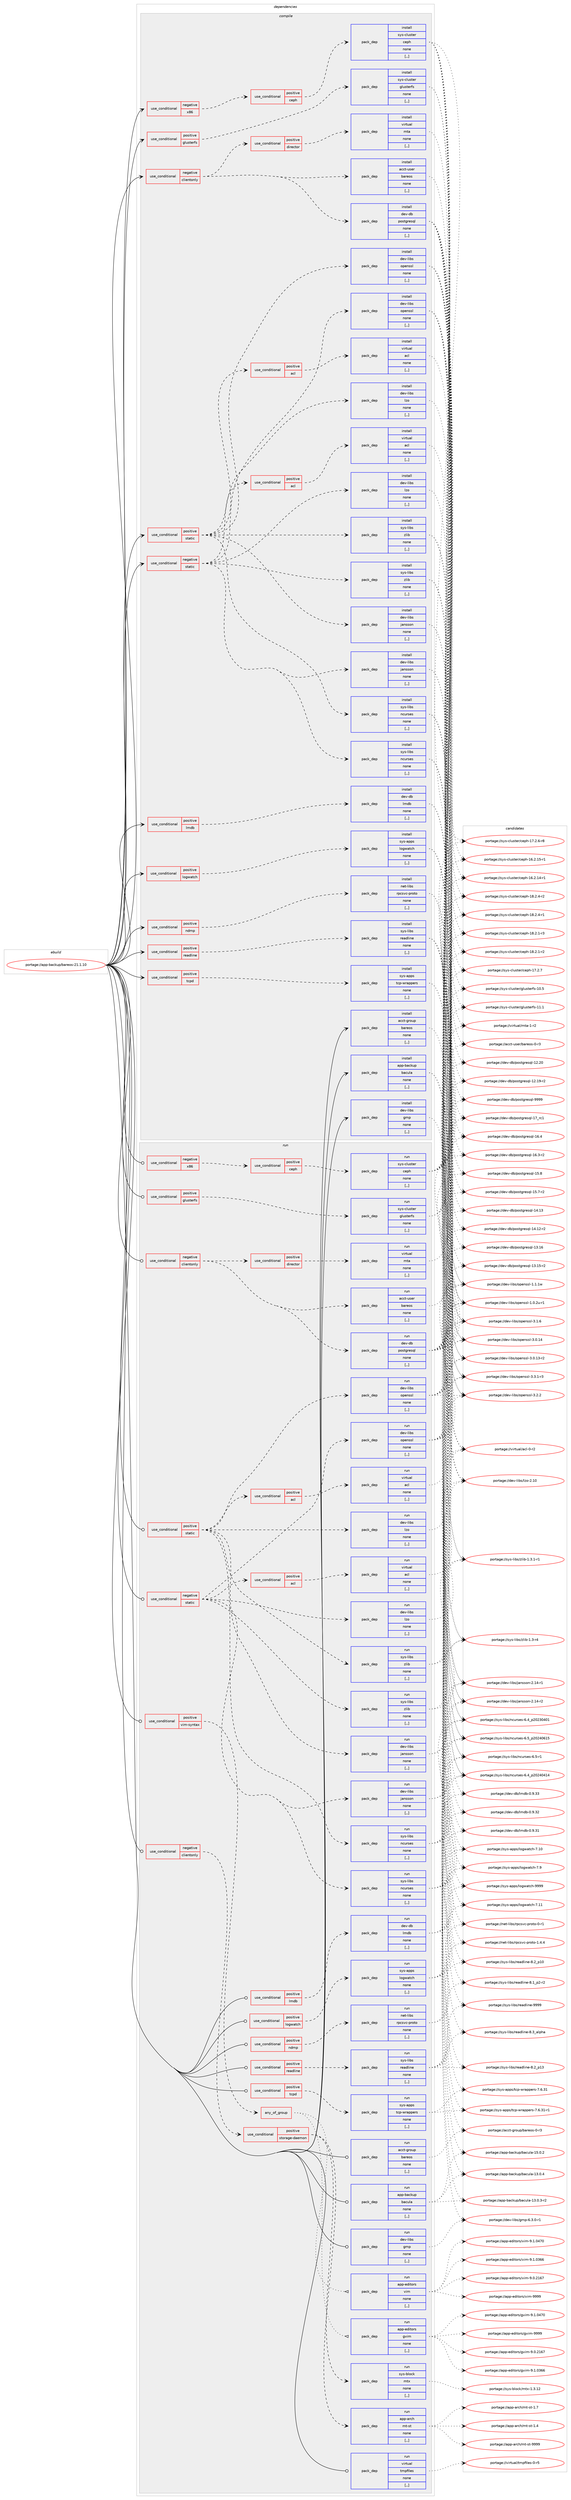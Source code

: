digraph prolog {

# *************
# Graph options
# *************

newrank=true;
concentrate=true;
compound=true;
graph [rankdir=LR,fontname=Helvetica,fontsize=10,ranksep=1.5];#, ranksep=2.5, nodesep=0.2];
edge  [arrowhead=vee];
node  [fontname=Helvetica,fontsize=10];

# **********
# The ebuild
# **********

subgraph cluster_leftcol {
color=gray;
label=<<i>ebuild</i>>;
id [label="portage://app-backup/bareos-21.1.10", color=red, width=4, href="../app-backup/bareos-21.1.10.svg"];
}

# ****************
# The dependencies
# ****************

subgraph cluster_midcol {
color=gray;
label=<<i>dependencies</i>>;
subgraph cluster_compile {
fillcolor="#eeeeee";
style=filled;
label=<<i>compile</i>>;
subgraph cond132477 {
dependency503050 [label=<<TABLE BORDER="0" CELLBORDER="1" CELLSPACING="0" CELLPADDING="4"><TR><TD ROWSPAN="3" CELLPADDING="10">use_conditional</TD></TR><TR><TD>negative</TD></TR><TR><TD>clientonly</TD></TR></TABLE>>, shape=none, color=red];
subgraph pack366929 {
dependency503051 [label=<<TABLE BORDER="0" CELLBORDER="1" CELLSPACING="0" CELLPADDING="4" WIDTH="220"><TR><TD ROWSPAN="6" CELLPADDING="30">pack_dep</TD></TR><TR><TD WIDTH="110">install</TD></TR><TR><TD>acct-user</TD></TR><TR><TD>bareos</TD></TR><TR><TD>none</TD></TR><TR><TD>[,,]</TD></TR></TABLE>>, shape=none, color=blue];
}
dependency503050:e -> dependency503051:w [weight=20,style="dashed",arrowhead="vee"];
subgraph pack366930 {
dependency503052 [label=<<TABLE BORDER="0" CELLBORDER="1" CELLSPACING="0" CELLPADDING="4" WIDTH="220"><TR><TD ROWSPAN="6" CELLPADDING="30">pack_dep</TD></TR><TR><TD WIDTH="110">install</TD></TR><TR><TD>dev-db</TD></TR><TR><TD>postgresql</TD></TR><TR><TD>none</TD></TR><TR><TD>[,,]</TD></TR></TABLE>>, shape=none, color=blue];
}
dependency503050:e -> dependency503052:w [weight=20,style="dashed",arrowhead="vee"];
subgraph cond132478 {
dependency503053 [label=<<TABLE BORDER="0" CELLBORDER="1" CELLSPACING="0" CELLPADDING="4"><TR><TD ROWSPAN="3" CELLPADDING="10">use_conditional</TD></TR><TR><TD>positive</TD></TR><TR><TD>director</TD></TR></TABLE>>, shape=none, color=red];
subgraph pack366931 {
dependency503054 [label=<<TABLE BORDER="0" CELLBORDER="1" CELLSPACING="0" CELLPADDING="4" WIDTH="220"><TR><TD ROWSPAN="6" CELLPADDING="30">pack_dep</TD></TR><TR><TD WIDTH="110">install</TD></TR><TR><TD>virtual</TD></TR><TR><TD>mta</TD></TR><TR><TD>none</TD></TR><TR><TD>[,,]</TD></TR></TABLE>>, shape=none, color=blue];
}
dependency503053:e -> dependency503054:w [weight=20,style="dashed",arrowhead="vee"];
}
dependency503050:e -> dependency503053:w [weight=20,style="dashed",arrowhead="vee"];
}
id:e -> dependency503050:w [weight=20,style="solid",arrowhead="vee"];
subgraph cond132479 {
dependency503055 [label=<<TABLE BORDER="0" CELLBORDER="1" CELLSPACING="0" CELLPADDING="4"><TR><TD ROWSPAN="3" CELLPADDING="10">use_conditional</TD></TR><TR><TD>negative</TD></TR><TR><TD>static</TD></TR></TABLE>>, shape=none, color=red];
subgraph cond132480 {
dependency503056 [label=<<TABLE BORDER="0" CELLBORDER="1" CELLSPACING="0" CELLPADDING="4"><TR><TD ROWSPAN="3" CELLPADDING="10">use_conditional</TD></TR><TR><TD>positive</TD></TR><TR><TD>acl</TD></TR></TABLE>>, shape=none, color=red];
subgraph pack366932 {
dependency503057 [label=<<TABLE BORDER="0" CELLBORDER="1" CELLSPACING="0" CELLPADDING="4" WIDTH="220"><TR><TD ROWSPAN="6" CELLPADDING="30">pack_dep</TD></TR><TR><TD WIDTH="110">install</TD></TR><TR><TD>virtual</TD></TR><TR><TD>acl</TD></TR><TR><TD>none</TD></TR><TR><TD>[,,]</TD></TR></TABLE>>, shape=none, color=blue];
}
dependency503056:e -> dependency503057:w [weight=20,style="dashed",arrowhead="vee"];
}
dependency503055:e -> dependency503056:w [weight=20,style="dashed",arrowhead="vee"];
subgraph pack366933 {
dependency503058 [label=<<TABLE BORDER="0" CELLBORDER="1" CELLSPACING="0" CELLPADDING="4" WIDTH="220"><TR><TD ROWSPAN="6" CELLPADDING="30">pack_dep</TD></TR><TR><TD WIDTH="110">install</TD></TR><TR><TD>dev-libs</TD></TR><TR><TD>jansson</TD></TR><TR><TD>none</TD></TR><TR><TD>[,,]</TD></TR></TABLE>>, shape=none, color=blue];
}
dependency503055:e -> dependency503058:w [weight=20,style="dashed",arrowhead="vee"];
subgraph pack366934 {
dependency503059 [label=<<TABLE BORDER="0" CELLBORDER="1" CELLSPACING="0" CELLPADDING="4" WIDTH="220"><TR><TD ROWSPAN="6" CELLPADDING="30">pack_dep</TD></TR><TR><TD WIDTH="110">install</TD></TR><TR><TD>dev-libs</TD></TR><TR><TD>lzo</TD></TR><TR><TD>none</TD></TR><TR><TD>[,,]</TD></TR></TABLE>>, shape=none, color=blue];
}
dependency503055:e -> dependency503059:w [weight=20,style="dashed",arrowhead="vee"];
subgraph pack366935 {
dependency503060 [label=<<TABLE BORDER="0" CELLBORDER="1" CELLSPACING="0" CELLPADDING="4" WIDTH="220"><TR><TD ROWSPAN="6" CELLPADDING="30">pack_dep</TD></TR><TR><TD WIDTH="110">install</TD></TR><TR><TD>dev-libs</TD></TR><TR><TD>openssl</TD></TR><TR><TD>none</TD></TR><TR><TD>[,,]</TD></TR></TABLE>>, shape=none, color=blue];
}
dependency503055:e -> dependency503060:w [weight=20,style="dashed",arrowhead="vee"];
subgraph pack366936 {
dependency503061 [label=<<TABLE BORDER="0" CELLBORDER="1" CELLSPACING="0" CELLPADDING="4" WIDTH="220"><TR><TD ROWSPAN="6" CELLPADDING="30">pack_dep</TD></TR><TR><TD WIDTH="110">install</TD></TR><TR><TD>sys-libs</TD></TR><TR><TD>ncurses</TD></TR><TR><TD>none</TD></TR><TR><TD>[,,]</TD></TR></TABLE>>, shape=none, color=blue];
}
dependency503055:e -> dependency503061:w [weight=20,style="dashed",arrowhead="vee"];
subgraph pack366937 {
dependency503062 [label=<<TABLE BORDER="0" CELLBORDER="1" CELLSPACING="0" CELLPADDING="4" WIDTH="220"><TR><TD ROWSPAN="6" CELLPADDING="30">pack_dep</TD></TR><TR><TD WIDTH="110">install</TD></TR><TR><TD>sys-libs</TD></TR><TR><TD>zlib</TD></TR><TR><TD>none</TD></TR><TR><TD>[,,]</TD></TR></TABLE>>, shape=none, color=blue];
}
dependency503055:e -> dependency503062:w [weight=20,style="dashed",arrowhead="vee"];
}
id:e -> dependency503055:w [weight=20,style="solid",arrowhead="vee"];
subgraph cond132481 {
dependency503063 [label=<<TABLE BORDER="0" CELLBORDER="1" CELLSPACING="0" CELLPADDING="4"><TR><TD ROWSPAN="3" CELLPADDING="10">use_conditional</TD></TR><TR><TD>negative</TD></TR><TR><TD>x86</TD></TR></TABLE>>, shape=none, color=red];
subgraph cond132482 {
dependency503064 [label=<<TABLE BORDER="0" CELLBORDER="1" CELLSPACING="0" CELLPADDING="4"><TR><TD ROWSPAN="3" CELLPADDING="10">use_conditional</TD></TR><TR><TD>positive</TD></TR><TR><TD>ceph</TD></TR></TABLE>>, shape=none, color=red];
subgraph pack366938 {
dependency503065 [label=<<TABLE BORDER="0" CELLBORDER="1" CELLSPACING="0" CELLPADDING="4" WIDTH="220"><TR><TD ROWSPAN="6" CELLPADDING="30">pack_dep</TD></TR><TR><TD WIDTH="110">install</TD></TR><TR><TD>sys-cluster</TD></TR><TR><TD>ceph</TD></TR><TR><TD>none</TD></TR><TR><TD>[,,]</TD></TR></TABLE>>, shape=none, color=blue];
}
dependency503064:e -> dependency503065:w [weight=20,style="dashed",arrowhead="vee"];
}
dependency503063:e -> dependency503064:w [weight=20,style="dashed",arrowhead="vee"];
}
id:e -> dependency503063:w [weight=20,style="solid",arrowhead="vee"];
subgraph cond132483 {
dependency503066 [label=<<TABLE BORDER="0" CELLBORDER="1" CELLSPACING="0" CELLPADDING="4"><TR><TD ROWSPAN="3" CELLPADDING="10">use_conditional</TD></TR><TR><TD>positive</TD></TR><TR><TD>glusterfs</TD></TR></TABLE>>, shape=none, color=red];
subgraph pack366939 {
dependency503067 [label=<<TABLE BORDER="0" CELLBORDER="1" CELLSPACING="0" CELLPADDING="4" WIDTH="220"><TR><TD ROWSPAN="6" CELLPADDING="30">pack_dep</TD></TR><TR><TD WIDTH="110">install</TD></TR><TR><TD>sys-cluster</TD></TR><TR><TD>glusterfs</TD></TR><TR><TD>none</TD></TR><TR><TD>[,,]</TD></TR></TABLE>>, shape=none, color=blue];
}
dependency503066:e -> dependency503067:w [weight=20,style="dashed",arrowhead="vee"];
}
id:e -> dependency503066:w [weight=20,style="solid",arrowhead="vee"];
subgraph cond132484 {
dependency503068 [label=<<TABLE BORDER="0" CELLBORDER="1" CELLSPACING="0" CELLPADDING="4"><TR><TD ROWSPAN="3" CELLPADDING="10">use_conditional</TD></TR><TR><TD>positive</TD></TR><TR><TD>lmdb</TD></TR></TABLE>>, shape=none, color=red];
subgraph pack366940 {
dependency503069 [label=<<TABLE BORDER="0" CELLBORDER="1" CELLSPACING="0" CELLPADDING="4" WIDTH="220"><TR><TD ROWSPAN="6" CELLPADDING="30">pack_dep</TD></TR><TR><TD WIDTH="110">install</TD></TR><TR><TD>dev-db</TD></TR><TR><TD>lmdb</TD></TR><TR><TD>none</TD></TR><TR><TD>[,,]</TD></TR></TABLE>>, shape=none, color=blue];
}
dependency503068:e -> dependency503069:w [weight=20,style="dashed",arrowhead="vee"];
}
id:e -> dependency503068:w [weight=20,style="solid",arrowhead="vee"];
subgraph cond132485 {
dependency503070 [label=<<TABLE BORDER="0" CELLBORDER="1" CELLSPACING="0" CELLPADDING="4"><TR><TD ROWSPAN="3" CELLPADDING="10">use_conditional</TD></TR><TR><TD>positive</TD></TR><TR><TD>logwatch</TD></TR></TABLE>>, shape=none, color=red];
subgraph pack366941 {
dependency503071 [label=<<TABLE BORDER="0" CELLBORDER="1" CELLSPACING="0" CELLPADDING="4" WIDTH="220"><TR><TD ROWSPAN="6" CELLPADDING="30">pack_dep</TD></TR><TR><TD WIDTH="110">install</TD></TR><TR><TD>sys-apps</TD></TR><TR><TD>logwatch</TD></TR><TR><TD>none</TD></TR><TR><TD>[,,]</TD></TR></TABLE>>, shape=none, color=blue];
}
dependency503070:e -> dependency503071:w [weight=20,style="dashed",arrowhead="vee"];
}
id:e -> dependency503070:w [weight=20,style="solid",arrowhead="vee"];
subgraph cond132486 {
dependency503072 [label=<<TABLE BORDER="0" CELLBORDER="1" CELLSPACING="0" CELLPADDING="4"><TR><TD ROWSPAN="3" CELLPADDING="10">use_conditional</TD></TR><TR><TD>positive</TD></TR><TR><TD>ndmp</TD></TR></TABLE>>, shape=none, color=red];
subgraph pack366942 {
dependency503073 [label=<<TABLE BORDER="0" CELLBORDER="1" CELLSPACING="0" CELLPADDING="4" WIDTH="220"><TR><TD ROWSPAN="6" CELLPADDING="30">pack_dep</TD></TR><TR><TD WIDTH="110">install</TD></TR><TR><TD>net-libs</TD></TR><TR><TD>rpcsvc-proto</TD></TR><TR><TD>none</TD></TR><TR><TD>[,,]</TD></TR></TABLE>>, shape=none, color=blue];
}
dependency503072:e -> dependency503073:w [weight=20,style="dashed",arrowhead="vee"];
}
id:e -> dependency503072:w [weight=20,style="solid",arrowhead="vee"];
subgraph cond132487 {
dependency503074 [label=<<TABLE BORDER="0" CELLBORDER="1" CELLSPACING="0" CELLPADDING="4"><TR><TD ROWSPAN="3" CELLPADDING="10">use_conditional</TD></TR><TR><TD>positive</TD></TR><TR><TD>readline</TD></TR></TABLE>>, shape=none, color=red];
subgraph pack366943 {
dependency503075 [label=<<TABLE BORDER="0" CELLBORDER="1" CELLSPACING="0" CELLPADDING="4" WIDTH="220"><TR><TD ROWSPAN="6" CELLPADDING="30">pack_dep</TD></TR><TR><TD WIDTH="110">install</TD></TR><TR><TD>sys-libs</TD></TR><TR><TD>readline</TD></TR><TR><TD>none</TD></TR><TR><TD>[,,]</TD></TR></TABLE>>, shape=none, color=blue];
}
dependency503074:e -> dependency503075:w [weight=20,style="dashed",arrowhead="vee"];
}
id:e -> dependency503074:w [weight=20,style="solid",arrowhead="vee"];
subgraph cond132488 {
dependency503076 [label=<<TABLE BORDER="0" CELLBORDER="1" CELLSPACING="0" CELLPADDING="4"><TR><TD ROWSPAN="3" CELLPADDING="10">use_conditional</TD></TR><TR><TD>positive</TD></TR><TR><TD>static</TD></TR></TABLE>>, shape=none, color=red];
subgraph cond132489 {
dependency503077 [label=<<TABLE BORDER="0" CELLBORDER="1" CELLSPACING="0" CELLPADDING="4"><TR><TD ROWSPAN="3" CELLPADDING="10">use_conditional</TD></TR><TR><TD>positive</TD></TR><TR><TD>acl</TD></TR></TABLE>>, shape=none, color=red];
subgraph pack366944 {
dependency503078 [label=<<TABLE BORDER="0" CELLBORDER="1" CELLSPACING="0" CELLPADDING="4" WIDTH="220"><TR><TD ROWSPAN="6" CELLPADDING="30">pack_dep</TD></TR><TR><TD WIDTH="110">install</TD></TR><TR><TD>virtual</TD></TR><TR><TD>acl</TD></TR><TR><TD>none</TD></TR><TR><TD>[,,]</TD></TR></TABLE>>, shape=none, color=blue];
}
dependency503077:e -> dependency503078:w [weight=20,style="dashed",arrowhead="vee"];
}
dependency503076:e -> dependency503077:w [weight=20,style="dashed",arrowhead="vee"];
subgraph pack366945 {
dependency503079 [label=<<TABLE BORDER="0" CELLBORDER="1" CELLSPACING="0" CELLPADDING="4" WIDTH="220"><TR><TD ROWSPAN="6" CELLPADDING="30">pack_dep</TD></TR><TR><TD WIDTH="110">install</TD></TR><TR><TD>dev-libs</TD></TR><TR><TD>jansson</TD></TR><TR><TD>none</TD></TR><TR><TD>[,,]</TD></TR></TABLE>>, shape=none, color=blue];
}
dependency503076:e -> dependency503079:w [weight=20,style="dashed",arrowhead="vee"];
subgraph pack366946 {
dependency503080 [label=<<TABLE BORDER="0" CELLBORDER="1" CELLSPACING="0" CELLPADDING="4" WIDTH="220"><TR><TD ROWSPAN="6" CELLPADDING="30">pack_dep</TD></TR><TR><TD WIDTH="110">install</TD></TR><TR><TD>dev-libs</TD></TR><TR><TD>lzo</TD></TR><TR><TD>none</TD></TR><TR><TD>[,,]</TD></TR></TABLE>>, shape=none, color=blue];
}
dependency503076:e -> dependency503080:w [weight=20,style="dashed",arrowhead="vee"];
subgraph pack366947 {
dependency503081 [label=<<TABLE BORDER="0" CELLBORDER="1" CELLSPACING="0" CELLPADDING="4" WIDTH="220"><TR><TD ROWSPAN="6" CELLPADDING="30">pack_dep</TD></TR><TR><TD WIDTH="110">install</TD></TR><TR><TD>dev-libs</TD></TR><TR><TD>openssl</TD></TR><TR><TD>none</TD></TR><TR><TD>[,,]</TD></TR></TABLE>>, shape=none, color=blue];
}
dependency503076:e -> dependency503081:w [weight=20,style="dashed",arrowhead="vee"];
subgraph pack366948 {
dependency503082 [label=<<TABLE BORDER="0" CELLBORDER="1" CELLSPACING="0" CELLPADDING="4" WIDTH="220"><TR><TD ROWSPAN="6" CELLPADDING="30">pack_dep</TD></TR><TR><TD WIDTH="110">install</TD></TR><TR><TD>sys-libs</TD></TR><TR><TD>ncurses</TD></TR><TR><TD>none</TD></TR><TR><TD>[,,]</TD></TR></TABLE>>, shape=none, color=blue];
}
dependency503076:e -> dependency503082:w [weight=20,style="dashed",arrowhead="vee"];
subgraph pack366949 {
dependency503083 [label=<<TABLE BORDER="0" CELLBORDER="1" CELLSPACING="0" CELLPADDING="4" WIDTH="220"><TR><TD ROWSPAN="6" CELLPADDING="30">pack_dep</TD></TR><TR><TD WIDTH="110">install</TD></TR><TR><TD>sys-libs</TD></TR><TR><TD>zlib</TD></TR><TR><TD>none</TD></TR><TR><TD>[,,]</TD></TR></TABLE>>, shape=none, color=blue];
}
dependency503076:e -> dependency503083:w [weight=20,style="dashed",arrowhead="vee"];
}
id:e -> dependency503076:w [weight=20,style="solid",arrowhead="vee"];
subgraph cond132490 {
dependency503084 [label=<<TABLE BORDER="0" CELLBORDER="1" CELLSPACING="0" CELLPADDING="4"><TR><TD ROWSPAN="3" CELLPADDING="10">use_conditional</TD></TR><TR><TD>positive</TD></TR><TR><TD>tcpd</TD></TR></TABLE>>, shape=none, color=red];
subgraph pack366950 {
dependency503085 [label=<<TABLE BORDER="0" CELLBORDER="1" CELLSPACING="0" CELLPADDING="4" WIDTH="220"><TR><TD ROWSPAN="6" CELLPADDING="30">pack_dep</TD></TR><TR><TD WIDTH="110">install</TD></TR><TR><TD>sys-apps</TD></TR><TR><TD>tcp-wrappers</TD></TR><TR><TD>none</TD></TR><TR><TD>[,,]</TD></TR></TABLE>>, shape=none, color=blue];
}
dependency503084:e -> dependency503085:w [weight=20,style="dashed",arrowhead="vee"];
}
id:e -> dependency503084:w [weight=20,style="solid",arrowhead="vee"];
subgraph pack366951 {
dependency503086 [label=<<TABLE BORDER="0" CELLBORDER="1" CELLSPACING="0" CELLPADDING="4" WIDTH="220"><TR><TD ROWSPAN="6" CELLPADDING="30">pack_dep</TD></TR><TR><TD WIDTH="110">install</TD></TR><TR><TD>acct-group</TD></TR><TR><TD>bareos</TD></TR><TR><TD>none</TD></TR><TR><TD>[,,]</TD></TR></TABLE>>, shape=none, color=blue];
}
id:e -> dependency503086:w [weight=20,style="solid",arrowhead="vee"];
subgraph pack366952 {
dependency503087 [label=<<TABLE BORDER="0" CELLBORDER="1" CELLSPACING="0" CELLPADDING="4" WIDTH="220"><TR><TD ROWSPAN="6" CELLPADDING="30">pack_dep</TD></TR><TR><TD WIDTH="110">install</TD></TR><TR><TD>dev-libs</TD></TR><TR><TD>gmp</TD></TR><TR><TD>none</TD></TR><TR><TD>[,,]</TD></TR></TABLE>>, shape=none, color=blue];
}
id:e -> dependency503087:w [weight=20,style="solid",arrowhead="vee"];
subgraph pack366953 {
dependency503088 [label=<<TABLE BORDER="0" CELLBORDER="1" CELLSPACING="0" CELLPADDING="4" WIDTH="220"><TR><TD ROWSPAN="6" CELLPADDING="30">pack_dep</TD></TR><TR><TD WIDTH="110">install</TD></TR><TR><TD>app-backup</TD></TR><TR><TD>bacula</TD></TR><TR><TD>none</TD></TR><TR><TD>[,,]</TD></TR></TABLE>>, shape=none, color=blue];
}
id:e -> dependency503088:w [weight=20,style="solid",arrowhead="vee"];
}
subgraph cluster_compileandrun {
fillcolor="#eeeeee";
style=filled;
label=<<i>compile and run</i>>;
}
subgraph cluster_run {
fillcolor="#eeeeee";
style=filled;
label=<<i>run</i>>;
subgraph cond132491 {
dependency503089 [label=<<TABLE BORDER="0" CELLBORDER="1" CELLSPACING="0" CELLPADDING="4"><TR><TD ROWSPAN="3" CELLPADDING="10">use_conditional</TD></TR><TR><TD>negative</TD></TR><TR><TD>clientonly</TD></TR></TABLE>>, shape=none, color=red];
subgraph cond132492 {
dependency503090 [label=<<TABLE BORDER="0" CELLBORDER="1" CELLSPACING="0" CELLPADDING="4"><TR><TD ROWSPAN="3" CELLPADDING="10">use_conditional</TD></TR><TR><TD>positive</TD></TR><TR><TD>storage-daemon</TD></TR></TABLE>>, shape=none, color=red];
subgraph pack366954 {
dependency503091 [label=<<TABLE BORDER="0" CELLBORDER="1" CELLSPACING="0" CELLPADDING="4" WIDTH="220"><TR><TD ROWSPAN="6" CELLPADDING="30">pack_dep</TD></TR><TR><TD WIDTH="110">run</TD></TR><TR><TD>sys-block</TD></TR><TR><TD>mtx</TD></TR><TR><TD>none</TD></TR><TR><TD>[,,]</TD></TR></TABLE>>, shape=none, color=blue];
}
dependency503090:e -> dependency503091:w [weight=20,style="dashed",arrowhead="vee"];
subgraph pack366955 {
dependency503092 [label=<<TABLE BORDER="0" CELLBORDER="1" CELLSPACING="0" CELLPADDING="4" WIDTH="220"><TR><TD ROWSPAN="6" CELLPADDING="30">pack_dep</TD></TR><TR><TD WIDTH="110">run</TD></TR><TR><TD>app-arch</TD></TR><TR><TD>mt-st</TD></TR><TR><TD>none</TD></TR><TR><TD>[,,]</TD></TR></TABLE>>, shape=none, color=blue];
}
dependency503090:e -> dependency503092:w [weight=20,style="dashed",arrowhead="vee"];
}
dependency503089:e -> dependency503090:w [weight=20,style="dashed",arrowhead="vee"];
}
id:e -> dependency503089:w [weight=20,style="solid",arrowhead="odot"];
subgraph cond132493 {
dependency503093 [label=<<TABLE BORDER="0" CELLBORDER="1" CELLSPACING="0" CELLPADDING="4"><TR><TD ROWSPAN="3" CELLPADDING="10">use_conditional</TD></TR><TR><TD>negative</TD></TR><TR><TD>clientonly</TD></TR></TABLE>>, shape=none, color=red];
subgraph pack366956 {
dependency503094 [label=<<TABLE BORDER="0" CELLBORDER="1" CELLSPACING="0" CELLPADDING="4" WIDTH="220"><TR><TD ROWSPAN="6" CELLPADDING="30">pack_dep</TD></TR><TR><TD WIDTH="110">run</TD></TR><TR><TD>acct-user</TD></TR><TR><TD>bareos</TD></TR><TR><TD>none</TD></TR><TR><TD>[,,]</TD></TR></TABLE>>, shape=none, color=blue];
}
dependency503093:e -> dependency503094:w [weight=20,style="dashed",arrowhead="vee"];
subgraph pack366957 {
dependency503095 [label=<<TABLE BORDER="0" CELLBORDER="1" CELLSPACING="0" CELLPADDING="4" WIDTH="220"><TR><TD ROWSPAN="6" CELLPADDING="30">pack_dep</TD></TR><TR><TD WIDTH="110">run</TD></TR><TR><TD>dev-db</TD></TR><TR><TD>postgresql</TD></TR><TR><TD>none</TD></TR><TR><TD>[,,]</TD></TR></TABLE>>, shape=none, color=blue];
}
dependency503093:e -> dependency503095:w [weight=20,style="dashed",arrowhead="vee"];
subgraph cond132494 {
dependency503096 [label=<<TABLE BORDER="0" CELLBORDER="1" CELLSPACING="0" CELLPADDING="4"><TR><TD ROWSPAN="3" CELLPADDING="10">use_conditional</TD></TR><TR><TD>positive</TD></TR><TR><TD>director</TD></TR></TABLE>>, shape=none, color=red];
subgraph pack366958 {
dependency503097 [label=<<TABLE BORDER="0" CELLBORDER="1" CELLSPACING="0" CELLPADDING="4" WIDTH="220"><TR><TD ROWSPAN="6" CELLPADDING="30">pack_dep</TD></TR><TR><TD WIDTH="110">run</TD></TR><TR><TD>virtual</TD></TR><TR><TD>mta</TD></TR><TR><TD>none</TD></TR><TR><TD>[,,]</TD></TR></TABLE>>, shape=none, color=blue];
}
dependency503096:e -> dependency503097:w [weight=20,style="dashed",arrowhead="vee"];
}
dependency503093:e -> dependency503096:w [weight=20,style="dashed",arrowhead="vee"];
}
id:e -> dependency503093:w [weight=20,style="solid",arrowhead="odot"];
subgraph cond132495 {
dependency503098 [label=<<TABLE BORDER="0" CELLBORDER="1" CELLSPACING="0" CELLPADDING="4"><TR><TD ROWSPAN="3" CELLPADDING="10">use_conditional</TD></TR><TR><TD>negative</TD></TR><TR><TD>static</TD></TR></TABLE>>, shape=none, color=red];
subgraph cond132496 {
dependency503099 [label=<<TABLE BORDER="0" CELLBORDER="1" CELLSPACING="0" CELLPADDING="4"><TR><TD ROWSPAN="3" CELLPADDING="10">use_conditional</TD></TR><TR><TD>positive</TD></TR><TR><TD>acl</TD></TR></TABLE>>, shape=none, color=red];
subgraph pack366959 {
dependency503100 [label=<<TABLE BORDER="0" CELLBORDER="1" CELLSPACING="0" CELLPADDING="4" WIDTH="220"><TR><TD ROWSPAN="6" CELLPADDING="30">pack_dep</TD></TR><TR><TD WIDTH="110">run</TD></TR><TR><TD>virtual</TD></TR><TR><TD>acl</TD></TR><TR><TD>none</TD></TR><TR><TD>[,,]</TD></TR></TABLE>>, shape=none, color=blue];
}
dependency503099:e -> dependency503100:w [weight=20,style="dashed",arrowhead="vee"];
}
dependency503098:e -> dependency503099:w [weight=20,style="dashed",arrowhead="vee"];
subgraph pack366960 {
dependency503101 [label=<<TABLE BORDER="0" CELLBORDER="1" CELLSPACING="0" CELLPADDING="4" WIDTH="220"><TR><TD ROWSPAN="6" CELLPADDING="30">pack_dep</TD></TR><TR><TD WIDTH="110">run</TD></TR><TR><TD>dev-libs</TD></TR><TR><TD>jansson</TD></TR><TR><TD>none</TD></TR><TR><TD>[,,]</TD></TR></TABLE>>, shape=none, color=blue];
}
dependency503098:e -> dependency503101:w [weight=20,style="dashed",arrowhead="vee"];
subgraph pack366961 {
dependency503102 [label=<<TABLE BORDER="0" CELLBORDER="1" CELLSPACING="0" CELLPADDING="4" WIDTH="220"><TR><TD ROWSPAN="6" CELLPADDING="30">pack_dep</TD></TR><TR><TD WIDTH="110">run</TD></TR><TR><TD>dev-libs</TD></TR><TR><TD>lzo</TD></TR><TR><TD>none</TD></TR><TR><TD>[,,]</TD></TR></TABLE>>, shape=none, color=blue];
}
dependency503098:e -> dependency503102:w [weight=20,style="dashed",arrowhead="vee"];
subgraph pack366962 {
dependency503103 [label=<<TABLE BORDER="0" CELLBORDER="1" CELLSPACING="0" CELLPADDING="4" WIDTH="220"><TR><TD ROWSPAN="6" CELLPADDING="30">pack_dep</TD></TR><TR><TD WIDTH="110">run</TD></TR><TR><TD>dev-libs</TD></TR><TR><TD>openssl</TD></TR><TR><TD>none</TD></TR><TR><TD>[,,]</TD></TR></TABLE>>, shape=none, color=blue];
}
dependency503098:e -> dependency503103:w [weight=20,style="dashed",arrowhead="vee"];
subgraph pack366963 {
dependency503104 [label=<<TABLE BORDER="0" CELLBORDER="1" CELLSPACING="0" CELLPADDING="4" WIDTH="220"><TR><TD ROWSPAN="6" CELLPADDING="30">pack_dep</TD></TR><TR><TD WIDTH="110">run</TD></TR><TR><TD>sys-libs</TD></TR><TR><TD>ncurses</TD></TR><TR><TD>none</TD></TR><TR><TD>[,,]</TD></TR></TABLE>>, shape=none, color=blue];
}
dependency503098:e -> dependency503104:w [weight=20,style="dashed",arrowhead="vee"];
subgraph pack366964 {
dependency503105 [label=<<TABLE BORDER="0" CELLBORDER="1" CELLSPACING="0" CELLPADDING="4" WIDTH="220"><TR><TD ROWSPAN="6" CELLPADDING="30">pack_dep</TD></TR><TR><TD WIDTH="110">run</TD></TR><TR><TD>sys-libs</TD></TR><TR><TD>zlib</TD></TR><TR><TD>none</TD></TR><TR><TD>[,,]</TD></TR></TABLE>>, shape=none, color=blue];
}
dependency503098:e -> dependency503105:w [weight=20,style="dashed",arrowhead="vee"];
}
id:e -> dependency503098:w [weight=20,style="solid",arrowhead="odot"];
subgraph cond132497 {
dependency503106 [label=<<TABLE BORDER="0" CELLBORDER="1" CELLSPACING="0" CELLPADDING="4"><TR><TD ROWSPAN="3" CELLPADDING="10">use_conditional</TD></TR><TR><TD>negative</TD></TR><TR><TD>x86</TD></TR></TABLE>>, shape=none, color=red];
subgraph cond132498 {
dependency503107 [label=<<TABLE BORDER="0" CELLBORDER="1" CELLSPACING="0" CELLPADDING="4"><TR><TD ROWSPAN="3" CELLPADDING="10">use_conditional</TD></TR><TR><TD>positive</TD></TR><TR><TD>ceph</TD></TR></TABLE>>, shape=none, color=red];
subgraph pack366965 {
dependency503108 [label=<<TABLE BORDER="0" CELLBORDER="1" CELLSPACING="0" CELLPADDING="4" WIDTH="220"><TR><TD ROWSPAN="6" CELLPADDING="30">pack_dep</TD></TR><TR><TD WIDTH="110">run</TD></TR><TR><TD>sys-cluster</TD></TR><TR><TD>ceph</TD></TR><TR><TD>none</TD></TR><TR><TD>[,,]</TD></TR></TABLE>>, shape=none, color=blue];
}
dependency503107:e -> dependency503108:w [weight=20,style="dashed",arrowhead="vee"];
}
dependency503106:e -> dependency503107:w [weight=20,style="dashed",arrowhead="vee"];
}
id:e -> dependency503106:w [weight=20,style="solid",arrowhead="odot"];
subgraph cond132499 {
dependency503109 [label=<<TABLE BORDER="0" CELLBORDER="1" CELLSPACING="0" CELLPADDING="4"><TR><TD ROWSPAN="3" CELLPADDING="10">use_conditional</TD></TR><TR><TD>positive</TD></TR><TR><TD>glusterfs</TD></TR></TABLE>>, shape=none, color=red];
subgraph pack366966 {
dependency503110 [label=<<TABLE BORDER="0" CELLBORDER="1" CELLSPACING="0" CELLPADDING="4" WIDTH="220"><TR><TD ROWSPAN="6" CELLPADDING="30">pack_dep</TD></TR><TR><TD WIDTH="110">run</TD></TR><TR><TD>sys-cluster</TD></TR><TR><TD>glusterfs</TD></TR><TR><TD>none</TD></TR><TR><TD>[,,]</TD></TR></TABLE>>, shape=none, color=blue];
}
dependency503109:e -> dependency503110:w [weight=20,style="dashed",arrowhead="vee"];
}
id:e -> dependency503109:w [weight=20,style="solid",arrowhead="odot"];
subgraph cond132500 {
dependency503111 [label=<<TABLE BORDER="0" CELLBORDER="1" CELLSPACING="0" CELLPADDING="4"><TR><TD ROWSPAN="3" CELLPADDING="10">use_conditional</TD></TR><TR><TD>positive</TD></TR><TR><TD>lmdb</TD></TR></TABLE>>, shape=none, color=red];
subgraph pack366967 {
dependency503112 [label=<<TABLE BORDER="0" CELLBORDER="1" CELLSPACING="0" CELLPADDING="4" WIDTH="220"><TR><TD ROWSPAN="6" CELLPADDING="30">pack_dep</TD></TR><TR><TD WIDTH="110">run</TD></TR><TR><TD>dev-db</TD></TR><TR><TD>lmdb</TD></TR><TR><TD>none</TD></TR><TR><TD>[,,]</TD></TR></TABLE>>, shape=none, color=blue];
}
dependency503111:e -> dependency503112:w [weight=20,style="dashed",arrowhead="vee"];
}
id:e -> dependency503111:w [weight=20,style="solid",arrowhead="odot"];
subgraph cond132501 {
dependency503113 [label=<<TABLE BORDER="0" CELLBORDER="1" CELLSPACING="0" CELLPADDING="4"><TR><TD ROWSPAN="3" CELLPADDING="10">use_conditional</TD></TR><TR><TD>positive</TD></TR><TR><TD>logwatch</TD></TR></TABLE>>, shape=none, color=red];
subgraph pack366968 {
dependency503114 [label=<<TABLE BORDER="0" CELLBORDER="1" CELLSPACING="0" CELLPADDING="4" WIDTH="220"><TR><TD ROWSPAN="6" CELLPADDING="30">pack_dep</TD></TR><TR><TD WIDTH="110">run</TD></TR><TR><TD>sys-apps</TD></TR><TR><TD>logwatch</TD></TR><TR><TD>none</TD></TR><TR><TD>[,,]</TD></TR></TABLE>>, shape=none, color=blue];
}
dependency503113:e -> dependency503114:w [weight=20,style="dashed",arrowhead="vee"];
}
id:e -> dependency503113:w [weight=20,style="solid",arrowhead="odot"];
subgraph cond132502 {
dependency503115 [label=<<TABLE BORDER="0" CELLBORDER="1" CELLSPACING="0" CELLPADDING="4"><TR><TD ROWSPAN="3" CELLPADDING="10">use_conditional</TD></TR><TR><TD>positive</TD></TR><TR><TD>ndmp</TD></TR></TABLE>>, shape=none, color=red];
subgraph pack366969 {
dependency503116 [label=<<TABLE BORDER="0" CELLBORDER="1" CELLSPACING="0" CELLPADDING="4" WIDTH="220"><TR><TD ROWSPAN="6" CELLPADDING="30">pack_dep</TD></TR><TR><TD WIDTH="110">run</TD></TR><TR><TD>net-libs</TD></TR><TR><TD>rpcsvc-proto</TD></TR><TR><TD>none</TD></TR><TR><TD>[,,]</TD></TR></TABLE>>, shape=none, color=blue];
}
dependency503115:e -> dependency503116:w [weight=20,style="dashed",arrowhead="vee"];
}
id:e -> dependency503115:w [weight=20,style="solid",arrowhead="odot"];
subgraph cond132503 {
dependency503117 [label=<<TABLE BORDER="0" CELLBORDER="1" CELLSPACING="0" CELLPADDING="4"><TR><TD ROWSPAN="3" CELLPADDING="10">use_conditional</TD></TR><TR><TD>positive</TD></TR><TR><TD>readline</TD></TR></TABLE>>, shape=none, color=red];
subgraph pack366970 {
dependency503118 [label=<<TABLE BORDER="0" CELLBORDER="1" CELLSPACING="0" CELLPADDING="4" WIDTH="220"><TR><TD ROWSPAN="6" CELLPADDING="30">pack_dep</TD></TR><TR><TD WIDTH="110">run</TD></TR><TR><TD>sys-libs</TD></TR><TR><TD>readline</TD></TR><TR><TD>none</TD></TR><TR><TD>[,,]</TD></TR></TABLE>>, shape=none, color=blue];
}
dependency503117:e -> dependency503118:w [weight=20,style="dashed",arrowhead="vee"];
}
id:e -> dependency503117:w [weight=20,style="solid",arrowhead="odot"];
subgraph cond132504 {
dependency503119 [label=<<TABLE BORDER="0" CELLBORDER="1" CELLSPACING="0" CELLPADDING="4"><TR><TD ROWSPAN="3" CELLPADDING="10">use_conditional</TD></TR><TR><TD>positive</TD></TR><TR><TD>static</TD></TR></TABLE>>, shape=none, color=red];
subgraph cond132505 {
dependency503120 [label=<<TABLE BORDER="0" CELLBORDER="1" CELLSPACING="0" CELLPADDING="4"><TR><TD ROWSPAN="3" CELLPADDING="10">use_conditional</TD></TR><TR><TD>positive</TD></TR><TR><TD>acl</TD></TR></TABLE>>, shape=none, color=red];
subgraph pack366971 {
dependency503121 [label=<<TABLE BORDER="0" CELLBORDER="1" CELLSPACING="0" CELLPADDING="4" WIDTH="220"><TR><TD ROWSPAN="6" CELLPADDING="30">pack_dep</TD></TR><TR><TD WIDTH="110">run</TD></TR><TR><TD>virtual</TD></TR><TR><TD>acl</TD></TR><TR><TD>none</TD></TR><TR><TD>[,,]</TD></TR></TABLE>>, shape=none, color=blue];
}
dependency503120:e -> dependency503121:w [weight=20,style="dashed",arrowhead="vee"];
}
dependency503119:e -> dependency503120:w [weight=20,style="dashed",arrowhead="vee"];
subgraph pack366972 {
dependency503122 [label=<<TABLE BORDER="0" CELLBORDER="1" CELLSPACING="0" CELLPADDING="4" WIDTH="220"><TR><TD ROWSPAN="6" CELLPADDING="30">pack_dep</TD></TR><TR><TD WIDTH="110">run</TD></TR><TR><TD>dev-libs</TD></TR><TR><TD>jansson</TD></TR><TR><TD>none</TD></TR><TR><TD>[,,]</TD></TR></TABLE>>, shape=none, color=blue];
}
dependency503119:e -> dependency503122:w [weight=20,style="dashed",arrowhead="vee"];
subgraph pack366973 {
dependency503123 [label=<<TABLE BORDER="0" CELLBORDER="1" CELLSPACING="0" CELLPADDING="4" WIDTH="220"><TR><TD ROWSPAN="6" CELLPADDING="30">pack_dep</TD></TR><TR><TD WIDTH="110">run</TD></TR><TR><TD>dev-libs</TD></TR><TR><TD>lzo</TD></TR><TR><TD>none</TD></TR><TR><TD>[,,]</TD></TR></TABLE>>, shape=none, color=blue];
}
dependency503119:e -> dependency503123:w [weight=20,style="dashed",arrowhead="vee"];
subgraph pack366974 {
dependency503124 [label=<<TABLE BORDER="0" CELLBORDER="1" CELLSPACING="0" CELLPADDING="4" WIDTH="220"><TR><TD ROWSPAN="6" CELLPADDING="30">pack_dep</TD></TR><TR><TD WIDTH="110">run</TD></TR><TR><TD>dev-libs</TD></TR><TR><TD>openssl</TD></TR><TR><TD>none</TD></TR><TR><TD>[,,]</TD></TR></TABLE>>, shape=none, color=blue];
}
dependency503119:e -> dependency503124:w [weight=20,style="dashed",arrowhead="vee"];
subgraph pack366975 {
dependency503125 [label=<<TABLE BORDER="0" CELLBORDER="1" CELLSPACING="0" CELLPADDING="4" WIDTH="220"><TR><TD ROWSPAN="6" CELLPADDING="30">pack_dep</TD></TR><TR><TD WIDTH="110">run</TD></TR><TR><TD>sys-libs</TD></TR><TR><TD>ncurses</TD></TR><TR><TD>none</TD></TR><TR><TD>[,,]</TD></TR></TABLE>>, shape=none, color=blue];
}
dependency503119:e -> dependency503125:w [weight=20,style="dashed",arrowhead="vee"];
subgraph pack366976 {
dependency503126 [label=<<TABLE BORDER="0" CELLBORDER="1" CELLSPACING="0" CELLPADDING="4" WIDTH="220"><TR><TD ROWSPAN="6" CELLPADDING="30">pack_dep</TD></TR><TR><TD WIDTH="110">run</TD></TR><TR><TD>sys-libs</TD></TR><TR><TD>zlib</TD></TR><TR><TD>none</TD></TR><TR><TD>[,,]</TD></TR></TABLE>>, shape=none, color=blue];
}
dependency503119:e -> dependency503126:w [weight=20,style="dashed",arrowhead="vee"];
}
id:e -> dependency503119:w [weight=20,style="solid",arrowhead="odot"];
subgraph cond132506 {
dependency503127 [label=<<TABLE BORDER="0" CELLBORDER="1" CELLSPACING="0" CELLPADDING="4"><TR><TD ROWSPAN="3" CELLPADDING="10">use_conditional</TD></TR><TR><TD>positive</TD></TR><TR><TD>tcpd</TD></TR></TABLE>>, shape=none, color=red];
subgraph pack366977 {
dependency503128 [label=<<TABLE BORDER="0" CELLBORDER="1" CELLSPACING="0" CELLPADDING="4" WIDTH="220"><TR><TD ROWSPAN="6" CELLPADDING="30">pack_dep</TD></TR><TR><TD WIDTH="110">run</TD></TR><TR><TD>sys-apps</TD></TR><TR><TD>tcp-wrappers</TD></TR><TR><TD>none</TD></TR><TR><TD>[,,]</TD></TR></TABLE>>, shape=none, color=blue];
}
dependency503127:e -> dependency503128:w [weight=20,style="dashed",arrowhead="vee"];
}
id:e -> dependency503127:w [weight=20,style="solid",arrowhead="odot"];
subgraph cond132507 {
dependency503129 [label=<<TABLE BORDER="0" CELLBORDER="1" CELLSPACING="0" CELLPADDING="4"><TR><TD ROWSPAN="3" CELLPADDING="10">use_conditional</TD></TR><TR><TD>positive</TD></TR><TR><TD>vim-syntax</TD></TR></TABLE>>, shape=none, color=red];
subgraph any3415 {
dependency503130 [label=<<TABLE BORDER="0" CELLBORDER="1" CELLSPACING="0" CELLPADDING="4"><TR><TD CELLPADDING="10">any_of_group</TD></TR></TABLE>>, shape=none, color=red];subgraph pack366978 {
dependency503131 [label=<<TABLE BORDER="0" CELLBORDER="1" CELLSPACING="0" CELLPADDING="4" WIDTH="220"><TR><TD ROWSPAN="6" CELLPADDING="30">pack_dep</TD></TR><TR><TD WIDTH="110">run</TD></TR><TR><TD>app-editors</TD></TR><TR><TD>vim</TD></TR><TR><TD>none</TD></TR><TR><TD>[,,]</TD></TR></TABLE>>, shape=none, color=blue];
}
dependency503130:e -> dependency503131:w [weight=20,style="dotted",arrowhead="oinv"];
subgraph pack366979 {
dependency503132 [label=<<TABLE BORDER="0" CELLBORDER="1" CELLSPACING="0" CELLPADDING="4" WIDTH="220"><TR><TD ROWSPAN="6" CELLPADDING="30">pack_dep</TD></TR><TR><TD WIDTH="110">run</TD></TR><TR><TD>app-editors</TD></TR><TR><TD>gvim</TD></TR><TR><TD>none</TD></TR><TR><TD>[,,]</TD></TR></TABLE>>, shape=none, color=blue];
}
dependency503130:e -> dependency503132:w [weight=20,style="dotted",arrowhead="oinv"];
}
dependency503129:e -> dependency503130:w [weight=20,style="dashed",arrowhead="vee"];
}
id:e -> dependency503129:w [weight=20,style="solid",arrowhead="odot"];
subgraph pack366980 {
dependency503133 [label=<<TABLE BORDER="0" CELLBORDER="1" CELLSPACING="0" CELLPADDING="4" WIDTH="220"><TR><TD ROWSPAN="6" CELLPADDING="30">pack_dep</TD></TR><TR><TD WIDTH="110">run</TD></TR><TR><TD>acct-group</TD></TR><TR><TD>bareos</TD></TR><TR><TD>none</TD></TR><TR><TD>[,,]</TD></TR></TABLE>>, shape=none, color=blue];
}
id:e -> dependency503133:w [weight=20,style="solid",arrowhead="odot"];
subgraph pack366981 {
dependency503134 [label=<<TABLE BORDER="0" CELLBORDER="1" CELLSPACING="0" CELLPADDING="4" WIDTH="220"><TR><TD ROWSPAN="6" CELLPADDING="30">pack_dep</TD></TR><TR><TD WIDTH="110">run</TD></TR><TR><TD>dev-libs</TD></TR><TR><TD>gmp</TD></TR><TR><TD>none</TD></TR><TR><TD>[,,]</TD></TR></TABLE>>, shape=none, color=blue];
}
id:e -> dependency503134:w [weight=20,style="solid",arrowhead="odot"];
subgraph pack366982 {
dependency503135 [label=<<TABLE BORDER="0" CELLBORDER="1" CELLSPACING="0" CELLPADDING="4" WIDTH="220"><TR><TD ROWSPAN="6" CELLPADDING="30">pack_dep</TD></TR><TR><TD WIDTH="110">run</TD></TR><TR><TD>virtual</TD></TR><TR><TD>tmpfiles</TD></TR><TR><TD>none</TD></TR><TR><TD>[,,]</TD></TR></TABLE>>, shape=none, color=blue];
}
id:e -> dependency503135:w [weight=20,style="solid",arrowhead="odot"];
subgraph pack366983 {
dependency503136 [label=<<TABLE BORDER="0" CELLBORDER="1" CELLSPACING="0" CELLPADDING="4" WIDTH="220"><TR><TD ROWSPAN="6" CELLPADDING="30">pack_dep</TD></TR><TR><TD WIDTH="110">run</TD></TR><TR><TD>app-backup</TD></TR><TR><TD>bacula</TD></TR><TR><TD>none</TD></TR><TR><TD>[,,]</TD></TR></TABLE>>, shape=none, color=blue];
}
id:e -> dependency503136:w [weight=20,style="solid",arrowhead="odot"];
}
}

# **************
# The candidates
# **************

subgraph cluster_choices {
rank=same;
color=gray;
label=<<i>candidates</i>>;

subgraph choice366929 {
color=black;
nodesep=1;
choice9799991164511711510111447989711410111111545484511451 [label="portage://acct-user/bareos-0-r3", color=red, width=4,href="../acct-user/bareos-0-r3.svg"];
dependency503051:e -> choice9799991164511711510111447989711410111111545484511451:w [style=dotted,weight="100"];
}
subgraph choice366930 {
color=black;
nodesep=1;
choice1001011184510098471121111151161031141011151131084557575757 [label="portage://dev-db/postgresql-9999", color=red, width=4,href="../dev-db/postgresql-9999.svg"];
choice100101118451009847112111115116103114101115113108454955951149949 [label="portage://dev-db/postgresql-17_rc1", color=red, width=4,href="../dev-db/postgresql-17_rc1.svg"];
choice1001011184510098471121111151161031141011151131084549544652 [label="portage://dev-db/postgresql-16.4", color=red, width=4,href="../dev-db/postgresql-16.4.svg"];
choice10010111845100984711211111511610311410111511310845495446514511450 [label="portage://dev-db/postgresql-16.3-r2", color=red, width=4,href="../dev-db/postgresql-16.3-r2.svg"];
choice1001011184510098471121111151161031141011151131084549534656 [label="portage://dev-db/postgresql-15.8", color=red, width=4,href="../dev-db/postgresql-15.8.svg"];
choice10010111845100984711211111511610311410111511310845495346554511450 [label="portage://dev-db/postgresql-15.7-r2", color=red, width=4,href="../dev-db/postgresql-15.7-r2.svg"];
choice100101118451009847112111115116103114101115113108454952464951 [label="portage://dev-db/postgresql-14.13", color=red, width=4,href="../dev-db/postgresql-14.13.svg"];
choice1001011184510098471121111151161031141011151131084549524649504511450 [label="portage://dev-db/postgresql-14.12-r2", color=red, width=4,href="../dev-db/postgresql-14.12-r2.svg"];
choice100101118451009847112111115116103114101115113108454951464954 [label="portage://dev-db/postgresql-13.16", color=red, width=4,href="../dev-db/postgresql-13.16.svg"];
choice1001011184510098471121111151161031141011151131084549514649534511450 [label="portage://dev-db/postgresql-13.15-r2", color=red, width=4,href="../dev-db/postgresql-13.15-r2.svg"];
choice100101118451009847112111115116103114101115113108454950465048 [label="portage://dev-db/postgresql-12.20", color=red, width=4,href="../dev-db/postgresql-12.20.svg"];
choice1001011184510098471121111151161031141011151131084549504649574511450 [label="portage://dev-db/postgresql-12.19-r2", color=red, width=4,href="../dev-db/postgresql-12.19-r2.svg"];
dependency503052:e -> choice1001011184510098471121111151161031141011151131084557575757:w [style=dotted,weight="100"];
dependency503052:e -> choice100101118451009847112111115116103114101115113108454955951149949:w [style=dotted,weight="100"];
dependency503052:e -> choice1001011184510098471121111151161031141011151131084549544652:w [style=dotted,weight="100"];
dependency503052:e -> choice10010111845100984711211111511610311410111511310845495446514511450:w [style=dotted,weight="100"];
dependency503052:e -> choice1001011184510098471121111151161031141011151131084549534656:w [style=dotted,weight="100"];
dependency503052:e -> choice10010111845100984711211111511610311410111511310845495346554511450:w [style=dotted,weight="100"];
dependency503052:e -> choice100101118451009847112111115116103114101115113108454952464951:w [style=dotted,weight="100"];
dependency503052:e -> choice1001011184510098471121111151161031141011151131084549524649504511450:w [style=dotted,weight="100"];
dependency503052:e -> choice100101118451009847112111115116103114101115113108454951464954:w [style=dotted,weight="100"];
dependency503052:e -> choice1001011184510098471121111151161031141011151131084549514649534511450:w [style=dotted,weight="100"];
dependency503052:e -> choice100101118451009847112111115116103114101115113108454950465048:w [style=dotted,weight="100"];
dependency503052:e -> choice1001011184510098471121111151161031141011151131084549504649574511450:w [style=dotted,weight="100"];
}
subgraph choice366931 {
color=black;
nodesep=1;
choice11810511411611797108471091169745494511450 [label="portage://virtual/mta-1-r2", color=red, width=4,href="../virtual/mta-1-r2.svg"];
dependency503054:e -> choice11810511411611797108471091169745494511450:w [style=dotted,weight="100"];
}
subgraph choice366932 {
color=black;
nodesep=1;
choice1181051141161179710847979910845484511450 [label="portage://virtual/acl-0-r2", color=red, width=4,href="../virtual/acl-0-r2.svg"];
dependency503057:e -> choice1181051141161179710847979910845484511450:w [style=dotted,weight="100"];
}
subgraph choice366933 {
color=black;
nodesep=1;
choice1001011184510810598115471069711011511511111045504649524511450 [label="portage://dev-libs/jansson-2.14-r2", color=red, width=4,href="../dev-libs/jansson-2.14-r2.svg"];
choice1001011184510810598115471069711011511511111045504649524511449 [label="portage://dev-libs/jansson-2.14-r1", color=red, width=4,href="../dev-libs/jansson-2.14-r1.svg"];
dependency503058:e -> choice1001011184510810598115471069711011511511111045504649524511450:w [style=dotted,weight="100"];
dependency503058:e -> choice1001011184510810598115471069711011511511111045504649524511449:w [style=dotted,weight="100"];
}
subgraph choice366934 {
color=black;
nodesep=1;
choice1001011184510810598115471081221114550464948 [label="portage://dev-libs/lzo-2.10", color=red, width=4,href="../dev-libs/lzo-2.10.svg"];
dependency503059:e -> choice1001011184510810598115471081221114550464948:w [style=dotted,weight="100"];
}
subgraph choice366935 {
color=black;
nodesep=1;
choice1001011184510810598115471111121011101151151084551465146494511451 [label="portage://dev-libs/openssl-3.3.1-r3", color=red, width=4,href="../dev-libs/openssl-3.3.1-r3.svg"];
choice100101118451081059811547111112101110115115108455146504650 [label="portage://dev-libs/openssl-3.2.2", color=red, width=4,href="../dev-libs/openssl-3.2.2.svg"];
choice100101118451081059811547111112101110115115108455146494654 [label="portage://dev-libs/openssl-3.1.6", color=red, width=4,href="../dev-libs/openssl-3.1.6.svg"];
choice10010111845108105981154711111210111011511510845514648464952 [label="portage://dev-libs/openssl-3.0.14", color=red, width=4,href="../dev-libs/openssl-3.0.14.svg"];
choice100101118451081059811547111112101110115115108455146484649514511450 [label="portage://dev-libs/openssl-3.0.13-r2", color=red, width=4,href="../dev-libs/openssl-3.0.13-r2.svg"];
choice100101118451081059811547111112101110115115108454946494649119 [label="portage://dev-libs/openssl-1.1.1w", color=red, width=4,href="../dev-libs/openssl-1.1.1w.svg"];
choice1001011184510810598115471111121011101151151084549464846501174511449 [label="portage://dev-libs/openssl-1.0.2u-r1", color=red, width=4,href="../dev-libs/openssl-1.0.2u-r1.svg"];
dependency503060:e -> choice1001011184510810598115471111121011101151151084551465146494511451:w [style=dotted,weight="100"];
dependency503060:e -> choice100101118451081059811547111112101110115115108455146504650:w [style=dotted,weight="100"];
dependency503060:e -> choice100101118451081059811547111112101110115115108455146494654:w [style=dotted,weight="100"];
dependency503060:e -> choice10010111845108105981154711111210111011511510845514648464952:w [style=dotted,weight="100"];
dependency503060:e -> choice100101118451081059811547111112101110115115108455146484649514511450:w [style=dotted,weight="100"];
dependency503060:e -> choice100101118451081059811547111112101110115115108454946494649119:w [style=dotted,weight="100"];
dependency503060:e -> choice1001011184510810598115471111121011101151151084549464846501174511449:w [style=dotted,weight="100"];
}
subgraph choice366936 {
color=black;
nodesep=1;
choice1151211154510810598115471109911711411510111545544653951125048505248544953 [label="portage://sys-libs/ncurses-6.5_p20240615", color=red, width=4,href="../sys-libs/ncurses-6.5_p20240615.svg"];
choice11512111545108105981154711099117114115101115455446534511449 [label="portage://sys-libs/ncurses-6.5-r1", color=red, width=4,href="../sys-libs/ncurses-6.5-r1.svg"];
choice1151211154510810598115471109911711411510111545544652951125048505248524952 [label="portage://sys-libs/ncurses-6.4_p20240414", color=red, width=4,href="../sys-libs/ncurses-6.4_p20240414.svg"];
choice1151211154510810598115471109911711411510111545544652951125048505148524849 [label="portage://sys-libs/ncurses-6.4_p20230401", color=red, width=4,href="../sys-libs/ncurses-6.4_p20230401.svg"];
dependency503061:e -> choice1151211154510810598115471109911711411510111545544653951125048505248544953:w [style=dotted,weight="100"];
dependency503061:e -> choice11512111545108105981154711099117114115101115455446534511449:w [style=dotted,weight="100"];
dependency503061:e -> choice1151211154510810598115471109911711411510111545544652951125048505248524952:w [style=dotted,weight="100"];
dependency503061:e -> choice1151211154510810598115471109911711411510111545544652951125048505148524849:w [style=dotted,weight="100"];
}
subgraph choice366937 {
color=black;
nodesep=1;
choice115121115451081059811547122108105984549465146494511449 [label="portage://sys-libs/zlib-1.3.1-r1", color=red, width=4,href="../sys-libs/zlib-1.3.1-r1.svg"];
choice11512111545108105981154712210810598454946514511452 [label="portage://sys-libs/zlib-1.3-r4", color=red, width=4,href="../sys-libs/zlib-1.3-r4.svg"];
dependency503062:e -> choice115121115451081059811547122108105984549465146494511449:w [style=dotted,weight="100"];
dependency503062:e -> choice11512111545108105981154712210810598454946514511452:w [style=dotted,weight="100"];
}
subgraph choice366938 {
color=black;
nodesep=1;
choice11512111545991081171151161011144799101112104454956465046524511450 [label="portage://sys-cluster/ceph-18.2.4-r2", color=red, width=4,href="../sys-cluster/ceph-18.2.4-r2.svg"];
choice11512111545991081171151161011144799101112104454956465046524511449 [label="portage://sys-cluster/ceph-18.2.4-r1", color=red, width=4,href="../sys-cluster/ceph-18.2.4-r1.svg"];
choice11512111545991081171151161011144799101112104454956465046494511451 [label="portage://sys-cluster/ceph-18.2.1-r3", color=red, width=4,href="../sys-cluster/ceph-18.2.1-r3.svg"];
choice11512111545991081171151161011144799101112104454956465046494511450 [label="portage://sys-cluster/ceph-18.2.1-r2", color=red, width=4,href="../sys-cluster/ceph-18.2.1-r2.svg"];
choice1151211154599108117115116101114479910111210445495546504655 [label="portage://sys-cluster/ceph-17.2.7", color=red, width=4,href="../sys-cluster/ceph-17.2.7.svg"];
choice11512111545991081171151161011144799101112104454955465046544511456 [label="portage://sys-cluster/ceph-17.2.6-r8", color=red, width=4,href="../sys-cluster/ceph-17.2.6-r8.svg"];
choice1151211154599108117115116101114479910111210445495446504649534511449 [label="portage://sys-cluster/ceph-16.2.15-r1", color=red, width=4,href="../sys-cluster/ceph-16.2.15-r1.svg"];
choice1151211154599108117115116101114479910111210445495446504649524511449 [label="portage://sys-cluster/ceph-16.2.14-r1", color=red, width=4,href="../sys-cluster/ceph-16.2.14-r1.svg"];
dependency503065:e -> choice11512111545991081171151161011144799101112104454956465046524511450:w [style=dotted,weight="100"];
dependency503065:e -> choice11512111545991081171151161011144799101112104454956465046524511449:w [style=dotted,weight="100"];
dependency503065:e -> choice11512111545991081171151161011144799101112104454956465046494511451:w [style=dotted,weight="100"];
dependency503065:e -> choice11512111545991081171151161011144799101112104454956465046494511450:w [style=dotted,weight="100"];
dependency503065:e -> choice1151211154599108117115116101114479910111210445495546504655:w [style=dotted,weight="100"];
dependency503065:e -> choice11512111545991081171151161011144799101112104454955465046544511456:w [style=dotted,weight="100"];
dependency503065:e -> choice1151211154599108117115116101114479910111210445495446504649534511449:w [style=dotted,weight="100"];
dependency503065:e -> choice1151211154599108117115116101114479910111210445495446504649524511449:w [style=dotted,weight="100"];
}
subgraph choice366939 {
color=black;
nodesep=1;
choice1151211154599108117115116101114471031081171151161011141021154549494649 [label="portage://sys-cluster/glusterfs-11.1", color=red, width=4,href="../sys-cluster/glusterfs-11.1.svg"];
choice1151211154599108117115116101114471031081171151161011141021154549484653 [label="portage://sys-cluster/glusterfs-10.5", color=red, width=4,href="../sys-cluster/glusterfs-10.5.svg"];
dependency503067:e -> choice1151211154599108117115116101114471031081171151161011141021154549494649:w [style=dotted,weight="100"];
dependency503067:e -> choice1151211154599108117115116101114471031081171151161011141021154549484653:w [style=dotted,weight="100"];
}
subgraph choice366940 {
color=black;
nodesep=1;
choice1001011184510098471081091009845484657465151 [label="portage://dev-db/lmdb-0.9.33", color=red, width=4,href="../dev-db/lmdb-0.9.33.svg"];
choice1001011184510098471081091009845484657465150 [label="portage://dev-db/lmdb-0.9.32", color=red, width=4,href="../dev-db/lmdb-0.9.32.svg"];
choice1001011184510098471081091009845484657465149 [label="portage://dev-db/lmdb-0.9.31", color=red, width=4,href="../dev-db/lmdb-0.9.31.svg"];
dependency503069:e -> choice1001011184510098471081091009845484657465151:w [style=dotted,weight="100"];
dependency503069:e -> choice1001011184510098471081091009845484657465150:w [style=dotted,weight="100"];
dependency503069:e -> choice1001011184510098471081091009845484657465149:w [style=dotted,weight="100"];
}
subgraph choice366941 {
color=black;
nodesep=1;
choice11512111545971121121154710811110311997116991044557575757 [label="portage://sys-apps/logwatch-9999", color=red, width=4,href="../sys-apps/logwatch-9999.svg"];
choice11512111545971121121154710811110311997116991044555464949 [label="portage://sys-apps/logwatch-7.11", color=red, width=4,href="../sys-apps/logwatch-7.11.svg"];
choice11512111545971121121154710811110311997116991044555464948 [label="portage://sys-apps/logwatch-7.10", color=red, width=4,href="../sys-apps/logwatch-7.10.svg"];
choice115121115459711211211547108111103119971169910445554657 [label="portage://sys-apps/logwatch-7.9", color=red, width=4,href="../sys-apps/logwatch-7.9.svg"];
dependency503071:e -> choice11512111545971121121154710811110311997116991044557575757:w [style=dotted,weight="100"];
dependency503071:e -> choice11512111545971121121154710811110311997116991044555464949:w [style=dotted,weight="100"];
dependency503071:e -> choice11512111545971121121154710811110311997116991044555464948:w [style=dotted,weight="100"];
dependency503071:e -> choice115121115459711211211547108111103119971169910445554657:w [style=dotted,weight="100"];
}
subgraph choice366942 {
color=black;
nodesep=1;
choice110101116451081059811547114112991151189945112114111116111454946524652 [label="portage://net-libs/rpcsvc-proto-1.4.4", color=red, width=4,href="../net-libs/rpcsvc-proto-1.4.4.svg"];
choice11010111645108105981154711411299115118994511211411111611145484511449 [label="portage://net-libs/rpcsvc-proto-0-r1", color=red, width=4,href="../net-libs/rpcsvc-proto-0-r1.svg"];
dependency503073:e -> choice110101116451081059811547114112991151189945112114111116111454946524652:w [style=dotted,weight="100"];
dependency503073:e -> choice11010111645108105981154711411299115118994511211411111611145484511449:w [style=dotted,weight="100"];
}
subgraph choice366943 {
color=black;
nodesep=1;
choice115121115451081059811547114101971001081051101014557575757 [label="portage://sys-libs/readline-9999", color=red, width=4,href="../sys-libs/readline-9999.svg"];
choice1151211154510810598115471141019710010810511010145564651959710811210497 [label="portage://sys-libs/readline-8.3_alpha", color=red, width=4,href="../sys-libs/readline-8.3_alpha.svg"];
choice1151211154510810598115471141019710010810511010145564650951124951 [label="portage://sys-libs/readline-8.2_p13", color=red, width=4,href="../sys-libs/readline-8.2_p13.svg"];
choice1151211154510810598115471141019710010810511010145564650951124948 [label="portage://sys-libs/readline-8.2_p10", color=red, width=4,href="../sys-libs/readline-8.2_p10.svg"];
choice115121115451081059811547114101971001081051101014556464995112504511450 [label="portage://sys-libs/readline-8.1_p2-r2", color=red, width=4,href="../sys-libs/readline-8.1_p2-r2.svg"];
dependency503075:e -> choice115121115451081059811547114101971001081051101014557575757:w [style=dotted,weight="100"];
dependency503075:e -> choice1151211154510810598115471141019710010810511010145564651959710811210497:w [style=dotted,weight="100"];
dependency503075:e -> choice1151211154510810598115471141019710010810511010145564650951124951:w [style=dotted,weight="100"];
dependency503075:e -> choice1151211154510810598115471141019710010810511010145564650951124948:w [style=dotted,weight="100"];
dependency503075:e -> choice115121115451081059811547114101971001081051101014556464995112504511450:w [style=dotted,weight="100"];
}
subgraph choice366944 {
color=black;
nodesep=1;
choice1181051141161179710847979910845484511450 [label="portage://virtual/acl-0-r2", color=red, width=4,href="../virtual/acl-0-r2.svg"];
dependency503078:e -> choice1181051141161179710847979910845484511450:w [style=dotted,weight="100"];
}
subgraph choice366945 {
color=black;
nodesep=1;
choice1001011184510810598115471069711011511511111045504649524511450 [label="portage://dev-libs/jansson-2.14-r2", color=red, width=4,href="../dev-libs/jansson-2.14-r2.svg"];
choice1001011184510810598115471069711011511511111045504649524511449 [label="portage://dev-libs/jansson-2.14-r1", color=red, width=4,href="../dev-libs/jansson-2.14-r1.svg"];
dependency503079:e -> choice1001011184510810598115471069711011511511111045504649524511450:w [style=dotted,weight="100"];
dependency503079:e -> choice1001011184510810598115471069711011511511111045504649524511449:w [style=dotted,weight="100"];
}
subgraph choice366946 {
color=black;
nodesep=1;
choice1001011184510810598115471081221114550464948 [label="portage://dev-libs/lzo-2.10", color=red, width=4,href="../dev-libs/lzo-2.10.svg"];
dependency503080:e -> choice1001011184510810598115471081221114550464948:w [style=dotted,weight="100"];
}
subgraph choice366947 {
color=black;
nodesep=1;
choice1001011184510810598115471111121011101151151084551465146494511451 [label="portage://dev-libs/openssl-3.3.1-r3", color=red, width=4,href="../dev-libs/openssl-3.3.1-r3.svg"];
choice100101118451081059811547111112101110115115108455146504650 [label="portage://dev-libs/openssl-3.2.2", color=red, width=4,href="../dev-libs/openssl-3.2.2.svg"];
choice100101118451081059811547111112101110115115108455146494654 [label="portage://dev-libs/openssl-3.1.6", color=red, width=4,href="../dev-libs/openssl-3.1.6.svg"];
choice10010111845108105981154711111210111011511510845514648464952 [label="portage://dev-libs/openssl-3.0.14", color=red, width=4,href="../dev-libs/openssl-3.0.14.svg"];
choice100101118451081059811547111112101110115115108455146484649514511450 [label="portage://dev-libs/openssl-3.0.13-r2", color=red, width=4,href="../dev-libs/openssl-3.0.13-r2.svg"];
choice100101118451081059811547111112101110115115108454946494649119 [label="portage://dev-libs/openssl-1.1.1w", color=red, width=4,href="../dev-libs/openssl-1.1.1w.svg"];
choice1001011184510810598115471111121011101151151084549464846501174511449 [label="portage://dev-libs/openssl-1.0.2u-r1", color=red, width=4,href="../dev-libs/openssl-1.0.2u-r1.svg"];
dependency503081:e -> choice1001011184510810598115471111121011101151151084551465146494511451:w [style=dotted,weight="100"];
dependency503081:e -> choice100101118451081059811547111112101110115115108455146504650:w [style=dotted,weight="100"];
dependency503081:e -> choice100101118451081059811547111112101110115115108455146494654:w [style=dotted,weight="100"];
dependency503081:e -> choice10010111845108105981154711111210111011511510845514648464952:w [style=dotted,weight="100"];
dependency503081:e -> choice100101118451081059811547111112101110115115108455146484649514511450:w [style=dotted,weight="100"];
dependency503081:e -> choice100101118451081059811547111112101110115115108454946494649119:w [style=dotted,weight="100"];
dependency503081:e -> choice1001011184510810598115471111121011101151151084549464846501174511449:w [style=dotted,weight="100"];
}
subgraph choice366948 {
color=black;
nodesep=1;
choice1151211154510810598115471109911711411510111545544653951125048505248544953 [label="portage://sys-libs/ncurses-6.5_p20240615", color=red, width=4,href="../sys-libs/ncurses-6.5_p20240615.svg"];
choice11512111545108105981154711099117114115101115455446534511449 [label="portage://sys-libs/ncurses-6.5-r1", color=red, width=4,href="../sys-libs/ncurses-6.5-r1.svg"];
choice1151211154510810598115471109911711411510111545544652951125048505248524952 [label="portage://sys-libs/ncurses-6.4_p20240414", color=red, width=4,href="../sys-libs/ncurses-6.4_p20240414.svg"];
choice1151211154510810598115471109911711411510111545544652951125048505148524849 [label="portage://sys-libs/ncurses-6.4_p20230401", color=red, width=4,href="../sys-libs/ncurses-6.4_p20230401.svg"];
dependency503082:e -> choice1151211154510810598115471109911711411510111545544653951125048505248544953:w [style=dotted,weight="100"];
dependency503082:e -> choice11512111545108105981154711099117114115101115455446534511449:w [style=dotted,weight="100"];
dependency503082:e -> choice1151211154510810598115471109911711411510111545544652951125048505248524952:w [style=dotted,weight="100"];
dependency503082:e -> choice1151211154510810598115471109911711411510111545544652951125048505148524849:w [style=dotted,weight="100"];
}
subgraph choice366949 {
color=black;
nodesep=1;
choice115121115451081059811547122108105984549465146494511449 [label="portage://sys-libs/zlib-1.3.1-r1", color=red, width=4,href="../sys-libs/zlib-1.3.1-r1.svg"];
choice11512111545108105981154712210810598454946514511452 [label="portage://sys-libs/zlib-1.3-r4", color=red, width=4,href="../sys-libs/zlib-1.3-r4.svg"];
dependency503083:e -> choice115121115451081059811547122108105984549465146494511449:w [style=dotted,weight="100"];
dependency503083:e -> choice11512111545108105981154712210810598454946514511452:w [style=dotted,weight="100"];
}
subgraph choice366950 {
color=black;
nodesep=1;
choice115121115459711211211547116991124511911497112112101114115455546544651494511449 [label="portage://sys-apps/tcp-wrappers-7.6.31-r1", color=red, width=4,href="../sys-apps/tcp-wrappers-7.6.31-r1.svg"];
choice11512111545971121121154711699112451191149711211210111411545554654465149 [label="portage://sys-apps/tcp-wrappers-7.6.31", color=red, width=4,href="../sys-apps/tcp-wrappers-7.6.31.svg"];
dependency503085:e -> choice115121115459711211211547116991124511911497112112101114115455546544651494511449:w [style=dotted,weight="100"];
dependency503085:e -> choice11512111545971121121154711699112451191149711211210111411545554654465149:w [style=dotted,weight="100"];
}
subgraph choice366951 {
color=black;
nodesep=1;
choice9799991164510311411111711247989711410111111545484511451 [label="portage://acct-group/bareos-0-r3", color=red, width=4,href="../acct-group/bareos-0-r3.svg"];
dependency503086:e -> choice9799991164510311411111711247989711410111111545484511451:w [style=dotted,weight="100"];
}
subgraph choice366952 {
color=black;
nodesep=1;
choice1001011184510810598115471031091124554465146484511449 [label="portage://dev-libs/gmp-6.3.0-r1", color=red, width=4,href="../dev-libs/gmp-6.3.0-r1.svg"];
dependency503087:e -> choice1001011184510810598115471031091124554465146484511449:w [style=dotted,weight="100"];
}
subgraph choice366953 {
color=black;
nodesep=1;
choice9711211245989799107117112479897991171089745495346484650 [label="portage://app-backup/bacula-15.0.2", color=red, width=4,href="../app-backup/bacula-15.0.2.svg"];
choice9711211245989799107117112479897991171089745495146484652 [label="portage://app-backup/bacula-13.0.4", color=red, width=4,href="../app-backup/bacula-13.0.4.svg"];
choice97112112459897991071171124798979911710897454951464846514511450 [label="portage://app-backup/bacula-13.0.3-r2", color=red, width=4,href="../app-backup/bacula-13.0.3-r2.svg"];
dependency503088:e -> choice9711211245989799107117112479897991171089745495346484650:w [style=dotted,weight="100"];
dependency503088:e -> choice9711211245989799107117112479897991171089745495146484652:w [style=dotted,weight="100"];
dependency503088:e -> choice97112112459897991071171124798979911710897454951464846514511450:w [style=dotted,weight="100"];
}
subgraph choice366954 {
color=black;
nodesep=1;
choice1151211154598108111991074710911612045494651464950 [label="portage://sys-block/mtx-1.3.12", color=red, width=4,href="../sys-block/mtx-1.3.12.svg"];
dependency503091:e -> choice1151211154598108111991074710911612045494651464950:w [style=dotted,weight="100"];
}
subgraph choice366955 {
color=black;
nodesep=1;
choice9711211245971149910447109116451151164557575757 [label="portage://app-arch/mt-st-9999", color=red, width=4,href="../app-arch/mt-st-9999.svg"];
choice97112112459711499104471091164511511645494655 [label="portage://app-arch/mt-st-1.7", color=red, width=4,href="../app-arch/mt-st-1.7.svg"];
choice97112112459711499104471091164511511645494652 [label="portage://app-arch/mt-st-1.4", color=red, width=4,href="../app-arch/mt-st-1.4.svg"];
dependency503092:e -> choice9711211245971149910447109116451151164557575757:w [style=dotted,weight="100"];
dependency503092:e -> choice97112112459711499104471091164511511645494655:w [style=dotted,weight="100"];
dependency503092:e -> choice97112112459711499104471091164511511645494652:w [style=dotted,weight="100"];
}
subgraph choice366956 {
color=black;
nodesep=1;
choice9799991164511711510111447989711410111111545484511451 [label="portage://acct-user/bareos-0-r3", color=red, width=4,href="../acct-user/bareos-0-r3.svg"];
dependency503094:e -> choice9799991164511711510111447989711410111111545484511451:w [style=dotted,weight="100"];
}
subgraph choice366957 {
color=black;
nodesep=1;
choice1001011184510098471121111151161031141011151131084557575757 [label="portage://dev-db/postgresql-9999", color=red, width=4,href="../dev-db/postgresql-9999.svg"];
choice100101118451009847112111115116103114101115113108454955951149949 [label="portage://dev-db/postgresql-17_rc1", color=red, width=4,href="../dev-db/postgresql-17_rc1.svg"];
choice1001011184510098471121111151161031141011151131084549544652 [label="portage://dev-db/postgresql-16.4", color=red, width=4,href="../dev-db/postgresql-16.4.svg"];
choice10010111845100984711211111511610311410111511310845495446514511450 [label="portage://dev-db/postgresql-16.3-r2", color=red, width=4,href="../dev-db/postgresql-16.3-r2.svg"];
choice1001011184510098471121111151161031141011151131084549534656 [label="portage://dev-db/postgresql-15.8", color=red, width=4,href="../dev-db/postgresql-15.8.svg"];
choice10010111845100984711211111511610311410111511310845495346554511450 [label="portage://dev-db/postgresql-15.7-r2", color=red, width=4,href="../dev-db/postgresql-15.7-r2.svg"];
choice100101118451009847112111115116103114101115113108454952464951 [label="portage://dev-db/postgresql-14.13", color=red, width=4,href="../dev-db/postgresql-14.13.svg"];
choice1001011184510098471121111151161031141011151131084549524649504511450 [label="portage://dev-db/postgresql-14.12-r2", color=red, width=4,href="../dev-db/postgresql-14.12-r2.svg"];
choice100101118451009847112111115116103114101115113108454951464954 [label="portage://dev-db/postgresql-13.16", color=red, width=4,href="../dev-db/postgresql-13.16.svg"];
choice1001011184510098471121111151161031141011151131084549514649534511450 [label="portage://dev-db/postgresql-13.15-r2", color=red, width=4,href="../dev-db/postgresql-13.15-r2.svg"];
choice100101118451009847112111115116103114101115113108454950465048 [label="portage://dev-db/postgresql-12.20", color=red, width=4,href="../dev-db/postgresql-12.20.svg"];
choice1001011184510098471121111151161031141011151131084549504649574511450 [label="portage://dev-db/postgresql-12.19-r2", color=red, width=4,href="../dev-db/postgresql-12.19-r2.svg"];
dependency503095:e -> choice1001011184510098471121111151161031141011151131084557575757:w [style=dotted,weight="100"];
dependency503095:e -> choice100101118451009847112111115116103114101115113108454955951149949:w [style=dotted,weight="100"];
dependency503095:e -> choice1001011184510098471121111151161031141011151131084549544652:w [style=dotted,weight="100"];
dependency503095:e -> choice10010111845100984711211111511610311410111511310845495446514511450:w [style=dotted,weight="100"];
dependency503095:e -> choice1001011184510098471121111151161031141011151131084549534656:w [style=dotted,weight="100"];
dependency503095:e -> choice10010111845100984711211111511610311410111511310845495346554511450:w [style=dotted,weight="100"];
dependency503095:e -> choice100101118451009847112111115116103114101115113108454952464951:w [style=dotted,weight="100"];
dependency503095:e -> choice1001011184510098471121111151161031141011151131084549524649504511450:w [style=dotted,weight="100"];
dependency503095:e -> choice100101118451009847112111115116103114101115113108454951464954:w [style=dotted,weight="100"];
dependency503095:e -> choice1001011184510098471121111151161031141011151131084549514649534511450:w [style=dotted,weight="100"];
dependency503095:e -> choice100101118451009847112111115116103114101115113108454950465048:w [style=dotted,weight="100"];
dependency503095:e -> choice1001011184510098471121111151161031141011151131084549504649574511450:w [style=dotted,weight="100"];
}
subgraph choice366958 {
color=black;
nodesep=1;
choice11810511411611797108471091169745494511450 [label="portage://virtual/mta-1-r2", color=red, width=4,href="../virtual/mta-1-r2.svg"];
dependency503097:e -> choice11810511411611797108471091169745494511450:w [style=dotted,weight="100"];
}
subgraph choice366959 {
color=black;
nodesep=1;
choice1181051141161179710847979910845484511450 [label="portage://virtual/acl-0-r2", color=red, width=4,href="../virtual/acl-0-r2.svg"];
dependency503100:e -> choice1181051141161179710847979910845484511450:w [style=dotted,weight="100"];
}
subgraph choice366960 {
color=black;
nodesep=1;
choice1001011184510810598115471069711011511511111045504649524511450 [label="portage://dev-libs/jansson-2.14-r2", color=red, width=4,href="../dev-libs/jansson-2.14-r2.svg"];
choice1001011184510810598115471069711011511511111045504649524511449 [label="portage://dev-libs/jansson-2.14-r1", color=red, width=4,href="../dev-libs/jansson-2.14-r1.svg"];
dependency503101:e -> choice1001011184510810598115471069711011511511111045504649524511450:w [style=dotted,weight="100"];
dependency503101:e -> choice1001011184510810598115471069711011511511111045504649524511449:w [style=dotted,weight="100"];
}
subgraph choice366961 {
color=black;
nodesep=1;
choice1001011184510810598115471081221114550464948 [label="portage://dev-libs/lzo-2.10", color=red, width=4,href="../dev-libs/lzo-2.10.svg"];
dependency503102:e -> choice1001011184510810598115471081221114550464948:w [style=dotted,weight="100"];
}
subgraph choice366962 {
color=black;
nodesep=1;
choice1001011184510810598115471111121011101151151084551465146494511451 [label="portage://dev-libs/openssl-3.3.1-r3", color=red, width=4,href="../dev-libs/openssl-3.3.1-r3.svg"];
choice100101118451081059811547111112101110115115108455146504650 [label="portage://dev-libs/openssl-3.2.2", color=red, width=4,href="../dev-libs/openssl-3.2.2.svg"];
choice100101118451081059811547111112101110115115108455146494654 [label="portage://dev-libs/openssl-3.1.6", color=red, width=4,href="../dev-libs/openssl-3.1.6.svg"];
choice10010111845108105981154711111210111011511510845514648464952 [label="portage://dev-libs/openssl-3.0.14", color=red, width=4,href="../dev-libs/openssl-3.0.14.svg"];
choice100101118451081059811547111112101110115115108455146484649514511450 [label="portage://dev-libs/openssl-3.0.13-r2", color=red, width=4,href="../dev-libs/openssl-3.0.13-r2.svg"];
choice100101118451081059811547111112101110115115108454946494649119 [label="portage://dev-libs/openssl-1.1.1w", color=red, width=4,href="../dev-libs/openssl-1.1.1w.svg"];
choice1001011184510810598115471111121011101151151084549464846501174511449 [label="portage://dev-libs/openssl-1.0.2u-r1", color=red, width=4,href="../dev-libs/openssl-1.0.2u-r1.svg"];
dependency503103:e -> choice1001011184510810598115471111121011101151151084551465146494511451:w [style=dotted,weight="100"];
dependency503103:e -> choice100101118451081059811547111112101110115115108455146504650:w [style=dotted,weight="100"];
dependency503103:e -> choice100101118451081059811547111112101110115115108455146494654:w [style=dotted,weight="100"];
dependency503103:e -> choice10010111845108105981154711111210111011511510845514648464952:w [style=dotted,weight="100"];
dependency503103:e -> choice100101118451081059811547111112101110115115108455146484649514511450:w [style=dotted,weight="100"];
dependency503103:e -> choice100101118451081059811547111112101110115115108454946494649119:w [style=dotted,weight="100"];
dependency503103:e -> choice1001011184510810598115471111121011101151151084549464846501174511449:w [style=dotted,weight="100"];
}
subgraph choice366963 {
color=black;
nodesep=1;
choice1151211154510810598115471109911711411510111545544653951125048505248544953 [label="portage://sys-libs/ncurses-6.5_p20240615", color=red, width=4,href="../sys-libs/ncurses-6.5_p20240615.svg"];
choice11512111545108105981154711099117114115101115455446534511449 [label="portage://sys-libs/ncurses-6.5-r1", color=red, width=4,href="../sys-libs/ncurses-6.5-r1.svg"];
choice1151211154510810598115471109911711411510111545544652951125048505248524952 [label="portage://sys-libs/ncurses-6.4_p20240414", color=red, width=4,href="../sys-libs/ncurses-6.4_p20240414.svg"];
choice1151211154510810598115471109911711411510111545544652951125048505148524849 [label="portage://sys-libs/ncurses-6.4_p20230401", color=red, width=4,href="../sys-libs/ncurses-6.4_p20230401.svg"];
dependency503104:e -> choice1151211154510810598115471109911711411510111545544653951125048505248544953:w [style=dotted,weight="100"];
dependency503104:e -> choice11512111545108105981154711099117114115101115455446534511449:w [style=dotted,weight="100"];
dependency503104:e -> choice1151211154510810598115471109911711411510111545544652951125048505248524952:w [style=dotted,weight="100"];
dependency503104:e -> choice1151211154510810598115471109911711411510111545544652951125048505148524849:w [style=dotted,weight="100"];
}
subgraph choice366964 {
color=black;
nodesep=1;
choice115121115451081059811547122108105984549465146494511449 [label="portage://sys-libs/zlib-1.3.1-r1", color=red, width=4,href="../sys-libs/zlib-1.3.1-r1.svg"];
choice11512111545108105981154712210810598454946514511452 [label="portage://sys-libs/zlib-1.3-r4", color=red, width=4,href="../sys-libs/zlib-1.3-r4.svg"];
dependency503105:e -> choice115121115451081059811547122108105984549465146494511449:w [style=dotted,weight="100"];
dependency503105:e -> choice11512111545108105981154712210810598454946514511452:w [style=dotted,weight="100"];
}
subgraph choice366965 {
color=black;
nodesep=1;
choice11512111545991081171151161011144799101112104454956465046524511450 [label="portage://sys-cluster/ceph-18.2.4-r2", color=red, width=4,href="../sys-cluster/ceph-18.2.4-r2.svg"];
choice11512111545991081171151161011144799101112104454956465046524511449 [label="portage://sys-cluster/ceph-18.2.4-r1", color=red, width=4,href="../sys-cluster/ceph-18.2.4-r1.svg"];
choice11512111545991081171151161011144799101112104454956465046494511451 [label="portage://sys-cluster/ceph-18.2.1-r3", color=red, width=4,href="../sys-cluster/ceph-18.2.1-r3.svg"];
choice11512111545991081171151161011144799101112104454956465046494511450 [label="portage://sys-cluster/ceph-18.2.1-r2", color=red, width=4,href="../sys-cluster/ceph-18.2.1-r2.svg"];
choice1151211154599108117115116101114479910111210445495546504655 [label="portage://sys-cluster/ceph-17.2.7", color=red, width=4,href="../sys-cluster/ceph-17.2.7.svg"];
choice11512111545991081171151161011144799101112104454955465046544511456 [label="portage://sys-cluster/ceph-17.2.6-r8", color=red, width=4,href="../sys-cluster/ceph-17.2.6-r8.svg"];
choice1151211154599108117115116101114479910111210445495446504649534511449 [label="portage://sys-cluster/ceph-16.2.15-r1", color=red, width=4,href="../sys-cluster/ceph-16.2.15-r1.svg"];
choice1151211154599108117115116101114479910111210445495446504649524511449 [label="portage://sys-cluster/ceph-16.2.14-r1", color=red, width=4,href="../sys-cluster/ceph-16.2.14-r1.svg"];
dependency503108:e -> choice11512111545991081171151161011144799101112104454956465046524511450:w [style=dotted,weight="100"];
dependency503108:e -> choice11512111545991081171151161011144799101112104454956465046524511449:w [style=dotted,weight="100"];
dependency503108:e -> choice11512111545991081171151161011144799101112104454956465046494511451:w [style=dotted,weight="100"];
dependency503108:e -> choice11512111545991081171151161011144799101112104454956465046494511450:w [style=dotted,weight="100"];
dependency503108:e -> choice1151211154599108117115116101114479910111210445495546504655:w [style=dotted,weight="100"];
dependency503108:e -> choice11512111545991081171151161011144799101112104454955465046544511456:w [style=dotted,weight="100"];
dependency503108:e -> choice1151211154599108117115116101114479910111210445495446504649534511449:w [style=dotted,weight="100"];
dependency503108:e -> choice1151211154599108117115116101114479910111210445495446504649524511449:w [style=dotted,weight="100"];
}
subgraph choice366966 {
color=black;
nodesep=1;
choice1151211154599108117115116101114471031081171151161011141021154549494649 [label="portage://sys-cluster/glusterfs-11.1", color=red, width=4,href="../sys-cluster/glusterfs-11.1.svg"];
choice1151211154599108117115116101114471031081171151161011141021154549484653 [label="portage://sys-cluster/glusterfs-10.5", color=red, width=4,href="../sys-cluster/glusterfs-10.5.svg"];
dependency503110:e -> choice1151211154599108117115116101114471031081171151161011141021154549494649:w [style=dotted,weight="100"];
dependency503110:e -> choice1151211154599108117115116101114471031081171151161011141021154549484653:w [style=dotted,weight="100"];
}
subgraph choice366967 {
color=black;
nodesep=1;
choice1001011184510098471081091009845484657465151 [label="portage://dev-db/lmdb-0.9.33", color=red, width=4,href="../dev-db/lmdb-0.9.33.svg"];
choice1001011184510098471081091009845484657465150 [label="portage://dev-db/lmdb-0.9.32", color=red, width=4,href="../dev-db/lmdb-0.9.32.svg"];
choice1001011184510098471081091009845484657465149 [label="portage://dev-db/lmdb-0.9.31", color=red, width=4,href="../dev-db/lmdb-0.9.31.svg"];
dependency503112:e -> choice1001011184510098471081091009845484657465151:w [style=dotted,weight="100"];
dependency503112:e -> choice1001011184510098471081091009845484657465150:w [style=dotted,weight="100"];
dependency503112:e -> choice1001011184510098471081091009845484657465149:w [style=dotted,weight="100"];
}
subgraph choice366968 {
color=black;
nodesep=1;
choice11512111545971121121154710811110311997116991044557575757 [label="portage://sys-apps/logwatch-9999", color=red, width=4,href="../sys-apps/logwatch-9999.svg"];
choice11512111545971121121154710811110311997116991044555464949 [label="portage://sys-apps/logwatch-7.11", color=red, width=4,href="../sys-apps/logwatch-7.11.svg"];
choice11512111545971121121154710811110311997116991044555464948 [label="portage://sys-apps/logwatch-7.10", color=red, width=4,href="../sys-apps/logwatch-7.10.svg"];
choice115121115459711211211547108111103119971169910445554657 [label="portage://sys-apps/logwatch-7.9", color=red, width=4,href="../sys-apps/logwatch-7.9.svg"];
dependency503114:e -> choice11512111545971121121154710811110311997116991044557575757:w [style=dotted,weight="100"];
dependency503114:e -> choice11512111545971121121154710811110311997116991044555464949:w [style=dotted,weight="100"];
dependency503114:e -> choice11512111545971121121154710811110311997116991044555464948:w [style=dotted,weight="100"];
dependency503114:e -> choice115121115459711211211547108111103119971169910445554657:w [style=dotted,weight="100"];
}
subgraph choice366969 {
color=black;
nodesep=1;
choice110101116451081059811547114112991151189945112114111116111454946524652 [label="portage://net-libs/rpcsvc-proto-1.4.4", color=red, width=4,href="../net-libs/rpcsvc-proto-1.4.4.svg"];
choice11010111645108105981154711411299115118994511211411111611145484511449 [label="portage://net-libs/rpcsvc-proto-0-r1", color=red, width=4,href="../net-libs/rpcsvc-proto-0-r1.svg"];
dependency503116:e -> choice110101116451081059811547114112991151189945112114111116111454946524652:w [style=dotted,weight="100"];
dependency503116:e -> choice11010111645108105981154711411299115118994511211411111611145484511449:w [style=dotted,weight="100"];
}
subgraph choice366970 {
color=black;
nodesep=1;
choice115121115451081059811547114101971001081051101014557575757 [label="portage://sys-libs/readline-9999", color=red, width=4,href="../sys-libs/readline-9999.svg"];
choice1151211154510810598115471141019710010810511010145564651959710811210497 [label="portage://sys-libs/readline-8.3_alpha", color=red, width=4,href="../sys-libs/readline-8.3_alpha.svg"];
choice1151211154510810598115471141019710010810511010145564650951124951 [label="portage://sys-libs/readline-8.2_p13", color=red, width=4,href="../sys-libs/readline-8.2_p13.svg"];
choice1151211154510810598115471141019710010810511010145564650951124948 [label="portage://sys-libs/readline-8.2_p10", color=red, width=4,href="../sys-libs/readline-8.2_p10.svg"];
choice115121115451081059811547114101971001081051101014556464995112504511450 [label="portage://sys-libs/readline-8.1_p2-r2", color=red, width=4,href="../sys-libs/readline-8.1_p2-r2.svg"];
dependency503118:e -> choice115121115451081059811547114101971001081051101014557575757:w [style=dotted,weight="100"];
dependency503118:e -> choice1151211154510810598115471141019710010810511010145564651959710811210497:w [style=dotted,weight="100"];
dependency503118:e -> choice1151211154510810598115471141019710010810511010145564650951124951:w [style=dotted,weight="100"];
dependency503118:e -> choice1151211154510810598115471141019710010810511010145564650951124948:w [style=dotted,weight="100"];
dependency503118:e -> choice115121115451081059811547114101971001081051101014556464995112504511450:w [style=dotted,weight="100"];
}
subgraph choice366971 {
color=black;
nodesep=1;
choice1181051141161179710847979910845484511450 [label="portage://virtual/acl-0-r2", color=red, width=4,href="../virtual/acl-0-r2.svg"];
dependency503121:e -> choice1181051141161179710847979910845484511450:w [style=dotted,weight="100"];
}
subgraph choice366972 {
color=black;
nodesep=1;
choice1001011184510810598115471069711011511511111045504649524511450 [label="portage://dev-libs/jansson-2.14-r2", color=red, width=4,href="../dev-libs/jansson-2.14-r2.svg"];
choice1001011184510810598115471069711011511511111045504649524511449 [label="portage://dev-libs/jansson-2.14-r1", color=red, width=4,href="../dev-libs/jansson-2.14-r1.svg"];
dependency503122:e -> choice1001011184510810598115471069711011511511111045504649524511450:w [style=dotted,weight="100"];
dependency503122:e -> choice1001011184510810598115471069711011511511111045504649524511449:w [style=dotted,weight="100"];
}
subgraph choice366973 {
color=black;
nodesep=1;
choice1001011184510810598115471081221114550464948 [label="portage://dev-libs/lzo-2.10", color=red, width=4,href="../dev-libs/lzo-2.10.svg"];
dependency503123:e -> choice1001011184510810598115471081221114550464948:w [style=dotted,weight="100"];
}
subgraph choice366974 {
color=black;
nodesep=1;
choice1001011184510810598115471111121011101151151084551465146494511451 [label="portage://dev-libs/openssl-3.3.1-r3", color=red, width=4,href="../dev-libs/openssl-3.3.1-r3.svg"];
choice100101118451081059811547111112101110115115108455146504650 [label="portage://dev-libs/openssl-3.2.2", color=red, width=4,href="../dev-libs/openssl-3.2.2.svg"];
choice100101118451081059811547111112101110115115108455146494654 [label="portage://dev-libs/openssl-3.1.6", color=red, width=4,href="../dev-libs/openssl-3.1.6.svg"];
choice10010111845108105981154711111210111011511510845514648464952 [label="portage://dev-libs/openssl-3.0.14", color=red, width=4,href="../dev-libs/openssl-3.0.14.svg"];
choice100101118451081059811547111112101110115115108455146484649514511450 [label="portage://dev-libs/openssl-3.0.13-r2", color=red, width=4,href="../dev-libs/openssl-3.0.13-r2.svg"];
choice100101118451081059811547111112101110115115108454946494649119 [label="portage://dev-libs/openssl-1.1.1w", color=red, width=4,href="../dev-libs/openssl-1.1.1w.svg"];
choice1001011184510810598115471111121011101151151084549464846501174511449 [label="portage://dev-libs/openssl-1.0.2u-r1", color=red, width=4,href="../dev-libs/openssl-1.0.2u-r1.svg"];
dependency503124:e -> choice1001011184510810598115471111121011101151151084551465146494511451:w [style=dotted,weight="100"];
dependency503124:e -> choice100101118451081059811547111112101110115115108455146504650:w [style=dotted,weight="100"];
dependency503124:e -> choice100101118451081059811547111112101110115115108455146494654:w [style=dotted,weight="100"];
dependency503124:e -> choice10010111845108105981154711111210111011511510845514648464952:w [style=dotted,weight="100"];
dependency503124:e -> choice100101118451081059811547111112101110115115108455146484649514511450:w [style=dotted,weight="100"];
dependency503124:e -> choice100101118451081059811547111112101110115115108454946494649119:w [style=dotted,weight="100"];
dependency503124:e -> choice1001011184510810598115471111121011101151151084549464846501174511449:w [style=dotted,weight="100"];
}
subgraph choice366975 {
color=black;
nodesep=1;
choice1151211154510810598115471109911711411510111545544653951125048505248544953 [label="portage://sys-libs/ncurses-6.5_p20240615", color=red, width=4,href="../sys-libs/ncurses-6.5_p20240615.svg"];
choice11512111545108105981154711099117114115101115455446534511449 [label="portage://sys-libs/ncurses-6.5-r1", color=red, width=4,href="../sys-libs/ncurses-6.5-r1.svg"];
choice1151211154510810598115471109911711411510111545544652951125048505248524952 [label="portage://sys-libs/ncurses-6.4_p20240414", color=red, width=4,href="../sys-libs/ncurses-6.4_p20240414.svg"];
choice1151211154510810598115471109911711411510111545544652951125048505148524849 [label="portage://sys-libs/ncurses-6.4_p20230401", color=red, width=4,href="../sys-libs/ncurses-6.4_p20230401.svg"];
dependency503125:e -> choice1151211154510810598115471109911711411510111545544653951125048505248544953:w [style=dotted,weight="100"];
dependency503125:e -> choice11512111545108105981154711099117114115101115455446534511449:w [style=dotted,weight="100"];
dependency503125:e -> choice1151211154510810598115471109911711411510111545544652951125048505248524952:w [style=dotted,weight="100"];
dependency503125:e -> choice1151211154510810598115471109911711411510111545544652951125048505148524849:w [style=dotted,weight="100"];
}
subgraph choice366976 {
color=black;
nodesep=1;
choice115121115451081059811547122108105984549465146494511449 [label="portage://sys-libs/zlib-1.3.1-r1", color=red, width=4,href="../sys-libs/zlib-1.3.1-r1.svg"];
choice11512111545108105981154712210810598454946514511452 [label="portage://sys-libs/zlib-1.3-r4", color=red, width=4,href="../sys-libs/zlib-1.3-r4.svg"];
dependency503126:e -> choice115121115451081059811547122108105984549465146494511449:w [style=dotted,weight="100"];
dependency503126:e -> choice11512111545108105981154712210810598454946514511452:w [style=dotted,weight="100"];
}
subgraph choice366977 {
color=black;
nodesep=1;
choice115121115459711211211547116991124511911497112112101114115455546544651494511449 [label="portage://sys-apps/tcp-wrappers-7.6.31-r1", color=red, width=4,href="../sys-apps/tcp-wrappers-7.6.31-r1.svg"];
choice11512111545971121121154711699112451191149711211210111411545554654465149 [label="portage://sys-apps/tcp-wrappers-7.6.31", color=red, width=4,href="../sys-apps/tcp-wrappers-7.6.31.svg"];
dependency503128:e -> choice115121115459711211211547116991124511911497112112101114115455546544651494511449:w [style=dotted,weight="100"];
dependency503128:e -> choice11512111545971121121154711699112451191149711211210111411545554654465149:w [style=dotted,weight="100"];
}
subgraph choice366978 {
color=black;
nodesep=1;
choice9711211245101100105116111114115471181051094557575757 [label="portage://app-editors/vim-9999", color=red, width=4,href="../app-editors/vim-9999.svg"];
choice971121124510110010511611111411547118105109455746494648525548 [label="portage://app-editors/vim-9.1.0470", color=red, width=4,href="../app-editors/vim-9.1.0470.svg"];
choice971121124510110010511611111411547118105109455746494648515454 [label="portage://app-editors/vim-9.1.0366", color=red, width=4,href="../app-editors/vim-9.1.0366.svg"];
choice971121124510110010511611111411547118105109455746484650495455 [label="portage://app-editors/vim-9.0.2167", color=red, width=4,href="../app-editors/vim-9.0.2167.svg"];
dependency503131:e -> choice9711211245101100105116111114115471181051094557575757:w [style=dotted,weight="100"];
dependency503131:e -> choice971121124510110010511611111411547118105109455746494648525548:w [style=dotted,weight="100"];
dependency503131:e -> choice971121124510110010511611111411547118105109455746494648515454:w [style=dotted,weight="100"];
dependency503131:e -> choice971121124510110010511611111411547118105109455746484650495455:w [style=dotted,weight="100"];
}
subgraph choice366979 {
color=black;
nodesep=1;
choice9711211245101100105116111114115471031181051094557575757 [label="portage://app-editors/gvim-9999", color=red, width=4,href="../app-editors/gvim-9999.svg"];
choice971121124510110010511611111411547103118105109455746494648525548 [label="portage://app-editors/gvim-9.1.0470", color=red, width=4,href="../app-editors/gvim-9.1.0470.svg"];
choice971121124510110010511611111411547103118105109455746494648515454 [label="portage://app-editors/gvim-9.1.0366", color=red, width=4,href="../app-editors/gvim-9.1.0366.svg"];
choice971121124510110010511611111411547103118105109455746484650495455 [label="portage://app-editors/gvim-9.0.2167", color=red, width=4,href="../app-editors/gvim-9.0.2167.svg"];
dependency503132:e -> choice9711211245101100105116111114115471031181051094557575757:w [style=dotted,weight="100"];
dependency503132:e -> choice971121124510110010511611111411547103118105109455746494648525548:w [style=dotted,weight="100"];
dependency503132:e -> choice971121124510110010511611111411547103118105109455746494648515454:w [style=dotted,weight="100"];
dependency503132:e -> choice971121124510110010511611111411547103118105109455746484650495455:w [style=dotted,weight="100"];
}
subgraph choice366980 {
color=black;
nodesep=1;
choice9799991164510311411111711247989711410111111545484511451 [label="portage://acct-group/bareos-0-r3", color=red, width=4,href="../acct-group/bareos-0-r3.svg"];
dependency503133:e -> choice9799991164510311411111711247989711410111111545484511451:w [style=dotted,weight="100"];
}
subgraph choice366981 {
color=black;
nodesep=1;
choice1001011184510810598115471031091124554465146484511449 [label="portage://dev-libs/gmp-6.3.0-r1", color=red, width=4,href="../dev-libs/gmp-6.3.0-r1.svg"];
dependency503134:e -> choice1001011184510810598115471031091124554465146484511449:w [style=dotted,weight="100"];
}
subgraph choice366982 {
color=black;
nodesep=1;
choice118105114116117971084711610911210210510810111545484511453 [label="portage://virtual/tmpfiles-0-r5", color=red, width=4,href="../virtual/tmpfiles-0-r5.svg"];
dependency503135:e -> choice118105114116117971084711610911210210510810111545484511453:w [style=dotted,weight="100"];
}
subgraph choice366983 {
color=black;
nodesep=1;
choice9711211245989799107117112479897991171089745495346484650 [label="portage://app-backup/bacula-15.0.2", color=red, width=4,href="../app-backup/bacula-15.0.2.svg"];
choice9711211245989799107117112479897991171089745495146484652 [label="portage://app-backup/bacula-13.0.4", color=red, width=4,href="../app-backup/bacula-13.0.4.svg"];
choice97112112459897991071171124798979911710897454951464846514511450 [label="portage://app-backup/bacula-13.0.3-r2", color=red, width=4,href="../app-backup/bacula-13.0.3-r2.svg"];
dependency503136:e -> choice9711211245989799107117112479897991171089745495346484650:w [style=dotted,weight="100"];
dependency503136:e -> choice9711211245989799107117112479897991171089745495146484652:w [style=dotted,weight="100"];
dependency503136:e -> choice97112112459897991071171124798979911710897454951464846514511450:w [style=dotted,weight="100"];
}
}

}
